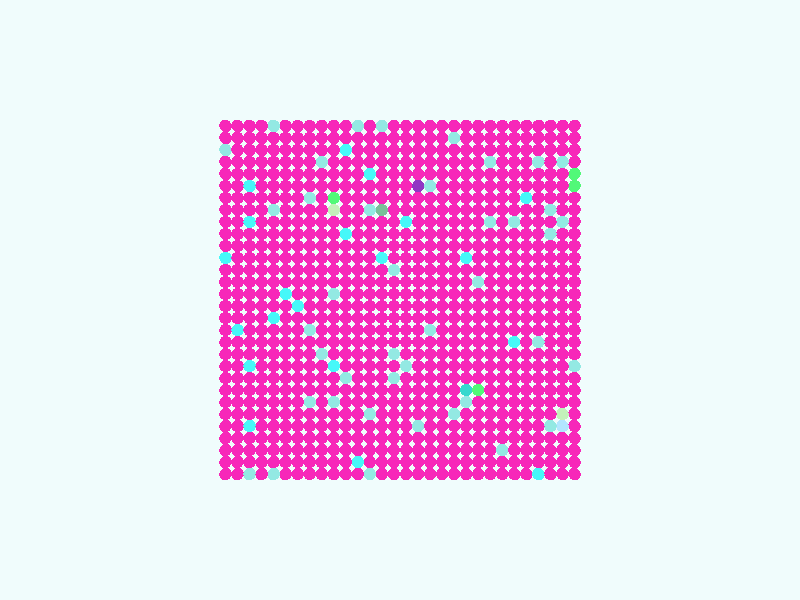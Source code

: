global_settings {
  assumed_gamma 1
}
light_source {
  <-0.6, 1.6, 3.7>*10000
  rgb 1.3
}
camera {
  location <0,0,100>
  look_at <0,0,0>
}
background {
  color rgb < 0.87, 0.97, 0.97 >
}
sphere {
< -29.0, -29.0, 0 >, 1.0

pigment { color rgb < 0.9267968002137141, 0.020332403534970234, 0.48658013353709684 >
}}
sphere {
< -29.0, -27.0, 0 >, 1.0

pigment { color rgb < 0.9267968002137141, 0.020332403534970234, 0.48658013353709684 >
}}
sphere {
< -29.0, -25.0, 0 >, 1.0

pigment { color rgb < 0.9267968002137141, 0.020332403534970234, 0.48658013353709684 >
}}
sphere {
< -29.0, -23.0, 0 >, 1.0

pigment { color rgb < 0.9267968002137141, 0.020332403534970234, 0.48658013353709684 >
}}
sphere {
< -29.0, -21.0, 0 >, 1.0

pigment { color rgb < 0.9267968002137141, 0.020332403534970234, 0.48658013353709684 >
}}
sphere {
< -29.0, -19.0, 0 >, 1.0

pigment { color rgb < 0.9267968002137141, 0.020332403534970234, 0.48658013353709684 >
}}
sphere {
< -29.0, -17.0, 0 >, 1.0

pigment { color rgb < 0.9267968002137141, 0.020332403534970234, 0.48658013353709684 >
}}
sphere {
< -29.0, -15.0, 0 >, 1.0

pigment { color rgb < 0.9267968002137141, 0.020332403534970234, 0.48658013353709684 >
}}
sphere {
< -29.0, -13.0, 0 >, 1.0

pigment { color rgb < 0.9267968002137141, 0.020332403534970234, 0.48658013353709684 >
}}
sphere {
< -29.0, -11.0, 0 >, 1.0

pigment { color rgb < 0.2935054594171095, 0.8133787640319791, 0.7670606441306962 >
}}
sphere {
< -29.0, -9.0, 0 >, 1.0

pigment { color rgb < 0.9267968002137141, 0.020332403534970234, 0.48658013353709684 >
}}
sphere {
< -29.0, -7.0, 0 >, 1.0

pigment { color rgb < 0.9267968002137141, 0.020332403534970234, 0.48658013353709684 >
}}
sphere {
< -29.0, -5.0, 0 >, 1.0

pigment { color rgb < 0.9267968002137141, 0.020332403534970234, 0.48658013353709684 >
}}
sphere {
< -29.0, -3.0, 0 >, 1.0

pigment { color rgb < 0.9267968002137141, 0.020332403534970234, 0.48658013353709684 >
}}
sphere {
< -29.0, -1.0, 0 >, 1.0

pigment { color rgb < 0.9267968002137141, 0.020332403534970234, 0.48658013353709684 >
}}
sphere {
< -29.0, 1.0, 0 >, 1.0

pigment { color rgb < 0.9267968002137141, 0.020332403534970234, 0.48658013353709684 >
}}
sphere {
< -29.0, 3.0, 0 >, 1.0

pigment { color rgb < 0.9267968002137141, 0.020332403534970234, 0.48658013353709684 >
}}
sphere {
< -29.0, 5.0, 0 >, 1.0

pigment { color rgb < 0.9267968002137141, 0.020332403534970234, 0.48658013353709684 >
}}
sphere {
< -29.0, 7.0, 0 >, 1.0

pigment { color rgb < 0.9267968002137141, 0.020332403534970234, 0.48658013353709684 >
}}
sphere {
< -29.0, 9.0, 0 >, 1.0

pigment { color rgb < 0.9267968002137141, 0.020332403534970234, 0.48658013353709684 >
}}
sphere {
< -29.0, 11.0, 0 >, 1.0

pigment { color rgb < 0.9267968002137141, 0.020332403534970234, 0.48658013353709684 >
}}
sphere {
< -29.0, 13.0, 0 >, 1.0

pigment { color rgb < 0.9267968002137141, 0.020332403534970234, 0.48658013353709684 >
}}
sphere {
< -29.0, 15.0, 0 >, 1.0

pigment { color rgb < 0.9267968002137141, 0.020332403534970234, 0.48658013353709684 >
}}
sphere {
< -29.0, 17.0, 0 >, 1.0

pigment { color rgb < 0.9267968002137141, 0.020332403534970234, 0.48658013353709684 >
}}
sphere {
< -29.0, 19.0, 0 >, 1.0

pigment { color rgb < 0.08142819663867562, 0.9450986291218096, 0.1874752455337606 >
}}
sphere {
< -29.0, 21.0, 0 >, 1.0

pigment { color rgb < 0.08142819663867562, 0.9450986291218096, 0.1874752455337606 >
}}
sphere {
< -29.0, 23.0, 0 >, 1.0

pigment { color rgb < 0.9267968002137141, 0.020332403534970234, 0.48658013353709684 >
}}
sphere {
< -29.0, 25.0, 0 >, 1.0

pigment { color rgb < 0.9267968002137141, 0.020332403534970234, 0.48658013353709684 >
}}
sphere {
< -29.0, 27.0, 0 >, 1.0

pigment { color rgb < 0.9267968002137141, 0.020332403534970234, 0.48658013353709684 >
}}
sphere {
< -29.0, 29.0, 0 >, 1.0

pigment { color rgb < 0.9267968002137141, 0.020332403534970234, 0.48658013353709684 >
}}
sphere {
< -27.0, -29.0, 0 >, 1.0

pigment { color rgb < 0.9267968002137141, 0.020332403534970234, 0.48658013353709684 >
}}
sphere {
< -27.0, -27.0, 0 >, 1.0

pigment { color rgb < 0.9267968002137141, 0.020332403534970234, 0.48658013353709684 >
}}
sphere {
< -27.0, -25.0, 0 >, 1.0

pigment { color rgb < 0.9267968002137141, 0.020332403534970234, 0.48658013353709684 >
}}
sphere {
< -27.0, -23.0, 0 >, 1.0

pigment { color rgb < 0.9267968002137141, 0.020332403534970234, 0.48658013353709684 >
}}
sphere {
< -27.0, -21.0, 0 >, 1.0

pigment { color rgb < 0.4496037691641164, 0.7894518510930485, 0.9984799252757722 >
}}
sphere {
< -27.0, -19.0, 0 >, 1.0

pigment { color rgb < 0.5430517225156591, 0.8880164556949672, 0.4891478943765456 >
}}
sphere {
< -27.0, -17.0, 0 >, 1.0

pigment { color rgb < 0.9267968002137141, 0.020332403534970234, 0.48658013353709684 >
}}
sphere {
< -27.0, -15.0, 0 >, 1.0

pigment { color rgb < 0.9267968002137141, 0.020332403534970234, 0.48658013353709684 >
}}
sphere {
< -27.0, -13.0, 0 >, 1.0

pigment { color rgb < 0.9267968002137141, 0.020332403534970234, 0.48658013353709684 >
}}
sphere {
< -27.0, -11.0, 0 >, 1.0

pigment { color rgb < 0.9267968002137141, 0.020332403534970234, 0.48658013353709684 >
}}
sphere {
< -27.0, -9.0, 0 >, 1.0

pigment { color rgb < 0.9267968002137141, 0.020332403534970234, 0.48658013353709684 >
}}
sphere {
< -27.0, -7.0, 0 >, 1.0

pigment { color rgb < 0.9267968002137141, 0.020332403534970234, 0.48658013353709684 >
}}
sphere {
< -27.0, -5.0, 0 >, 1.0

pigment { color rgb < 0.9267968002137141, 0.020332403534970234, 0.48658013353709684 >
}}
sphere {
< -27.0, -3.0, 0 >, 1.0

pigment { color rgb < 0.9267968002137141, 0.020332403534970234, 0.48658013353709684 >
}}
sphere {
< -27.0, -1.0, 0 >, 1.0

pigment { color rgb < 0.9267968002137141, 0.020332403534970234, 0.48658013353709684 >
}}
sphere {
< -27.0, 1.0, 0 >, 1.0

pigment { color rgb < 0.9267968002137141, 0.020332403534970234, 0.48658013353709684 >
}}
sphere {
< -27.0, 3.0, 0 >, 1.0

pigment { color rgb < 0.9267968002137141, 0.020332403534970234, 0.48658013353709684 >
}}
sphere {
< -27.0, 5.0, 0 >, 1.0

pigment { color rgb < 0.9267968002137141, 0.020332403534970234, 0.48658013353709684 >
}}
sphere {
< -27.0, 7.0, 0 >, 1.0

pigment { color rgb < 0.9267968002137141, 0.020332403534970234, 0.48658013353709684 >
}}
sphere {
< -27.0, 9.0, 0 >, 1.0

pigment { color rgb < 0.9267968002137141, 0.020332403534970234, 0.48658013353709684 >
}}
sphere {
< -27.0, 11.0, 0 >, 1.0

pigment { color rgb < 0.9267968002137141, 0.020332403534970234, 0.48658013353709684 >
}}
sphere {
< -27.0, 13.0, 0 >, 1.0

pigment { color rgb < 0.2935054594171095, 0.8133787640319791, 0.7670606441306962 >
}}
sphere {
< -27.0, 15.0, 0 >, 1.0

pigment { color rgb < 0.9267968002137141, 0.020332403534970234, 0.48658013353709684 >
}}
sphere {
< -27.0, 17.0, 0 >, 1.0

pigment { color rgb < 0.9267968002137141, 0.020332403534970234, 0.48658013353709684 >
}}
sphere {
< -27.0, 19.0, 0 >, 1.0

pigment { color rgb < 0.9267968002137141, 0.020332403534970234, 0.48658013353709684 >
}}
sphere {
< -27.0, 21.0, 0 >, 1.0

pigment { color rgb < 0.9267968002137141, 0.020332403534970234, 0.48658013353709684 >
}}
sphere {
< -27.0, 23.0, 0 >, 1.0

pigment { color rgb < 0.2935054594171095, 0.8133787640319791, 0.7670606441306962 >
}}
sphere {
< -27.0, 25.0, 0 >, 1.0

pigment { color rgb < 0.9267968002137141, 0.020332403534970234, 0.48658013353709684 >
}}
sphere {
< -27.0, 27.0, 0 >, 1.0

pigment { color rgb < 0.9267968002137141, 0.020332403534970234, 0.48658013353709684 >
}}
sphere {
< -27.0, 29.0, 0 >, 1.0

pigment { color rgb < 0.9267968002137141, 0.020332403534970234, 0.48658013353709684 >
}}
sphere {
< -25.0, -29.0, 0 >, 1.0

pigment { color rgb < 0.9267968002137141, 0.020332403534970234, 0.48658013353709684 >
}}
sphere {
< -25.0, -27.0, 0 >, 1.0

pigment { color rgb < 0.9267968002137141, 0.020332403534970234, 0.48658013353709684 >
}}
sphere {
< -25.0, -25.0, 0 >, 1.0

pigment { color rgb < 0.9267968002137141, 0.020332403534970234, 0.48658013353709684 >
}}
sphere {
< -25.0, -23.0, 0 >, 1.0

pigment { color rgb < 0.9267968002137141, 0.020332403534970234, 0.48658013353709684 >
}}
sphere {
< -25.0, -21.0, 0 >, 1.0

pigment { color rgb < 0.2935054594171095, 0.8133787640319791, 0.7670606441306962 >
}}
sphere {
< -25.0, -19.0, 0 >, 1.0

pigment { color rgb < 0.9267968002137141, 0.020332403534970234, 0.48658013353709684 >
}}
sphere {
< -25.0, -17.0, 0 >, 1.0

pigment { color rgb < 0.9267968002137141, 0.020332403534970234, 0.48658013353709684 >
}}
sphere {
< -25.0, -15.0, 0 >, 1.0

pigment { color rgb < 0.9267968002137141, 0.020332403534970234, 0.48658013353709684 >
}}
sphere {
< -25.0, -13.0, 0 >, 1.0

pigment { color rgb < 0.9267968002137141, 0.020332403534970234, 0.48658013353709684 >
}}
sphere {
< -25.0, -11.0, 0 >, 1.0

pigment { color rgb < 0.9267968002137141, 0.020332403534970234, 0.48658013353709684 >
}}
sphere {
< -25.0, -9.0, 0 >, 1.0

pigment { color rgb < 0.9267968002137141, 0.020332403534970234, 0.48658013353709684 >
}}
sphere {
< -25.0, -7.0, 0 >, 1.0

pigment { color rgb < 0.9267968002137141, 0.020332403534970234, 0.48658013353709684 >
}}
sphere {
< -25.0, -5.0, 0 >, 1.0

pigment { color rgb < 0.9267968002137141, 0.020332403534970234, 0.48658013353709684 >
}}
sphere {
< -25.0, -3.0, 0 >, 1.0

pigment { color rgb < 0.9267968002137141, 0.020332403534970234, 0.48658013353709684 >
}}
sphere {
< -25.0, -1.0, 0 >, 1.0

pigment { color rgb < 0.9267968002137141, 0.020332403534970234, 0.48658013353709684 >
}}
sphere {
< -25.0, 1.0, 0 >, 1.0

pigment { color rgb < 0.9267968002137141, 0.020332403534970234, 0.48658013353709684 >
}}
sphere {
< -25.0, 3.0, 0 >, 1.0

pigment { color rgb < 0.9267968002137141, 0.020332403534970234, 0.48658013353709684 >
}}
sphere {
< -25.0, 5.0, 0 >, 1.0

pigment { color rgb < 0.9267968002137141, 0.020332403534970234, 0.48658013353709684 >
}}
sphere {
< -25.0, 7.0, 0 >, 1.0

pigment { color rgb < 0.9267968002137141, 0.020332403534970234, 0.48658013353709684 >
}}
sphere {
< -25.0, 9.0, 0 >, 1.0

pigment { color rgb < 0.9267968002137141, 0.020332403534970234, 0.48658013353709684 >
}}
sphere {
< -25.0, 11.0, 0 >, 1.0

pigment { color rgb < 0.2935054594171095, 0.8133787640319791, 0.7670606441306962 >
}}
sphere {
< -25.0, 13.0, 0 >, 1.0

pigment { color rgb < 0.9267968002137141, 0.020332403534970234, 0.48658013353709684 >
}}
sphere {
< -25.0, 15.0, 0 >, 1.0

pigment { color rgb < 0.2935054594171095, 0.8133787640319791, 0.7670606441306962 >
}}
sphere {
< -25.0, 17.0, 0 >, 1.0

pigment { color rgb < 0.9267968002137141, 0.020332403534970234, 0.48658013353709684 >
}}
sphere {
< -25.0, 19.0, 0 >, 1.0

pigment { color rgb < 0.9267968002137141, 0.020332403534970234, 0.48658013353709684 >
}}
sphere {
< -25.0, 21.0, 0 >, 1.0

pigment { color rgb < 0.9267968002137141, 0.020332403534970234, 0.48658013353709684 >
}}
sphere {
< -25.0, 23.0, 0 >, 1.0

pigment { color rgb < 0.9267968002137141, 0.020332403534970234, 0.48658013353709684 >
}}
sphere {
< -25.0, 25.0, 0 >, 1.0

pigment { color rgb < 0.9267968002137141, 0.020332403534970234, 0.48658013353709684 >
}}
sphere {
< -25.0, 27.0, 0 >, 1.0

pigment { color rgb < 0.9267968002137141, 0.020332403534970234, 0.48658013353709684 >
}}
sphere {
< -25.0, 29.0, 0 >, 1.0

pigment { color rgb < 0.9267968002137141, 0.020332403534970234, 0.48658013353709684 >
}}
sphere {
< -23.0, -29.0, 0 >, 1.0

pigment { color rgb < 0.060402991422693786, 0.9394027123124065, 0.9475408578119653 >
}}
sphere {
< -23.0, -27.0, 0 >, 1.0

pigment { color rgb < 0.9267968002137141, 0.020332403534970234, 0.48658013353709684 >
}}
sphere {
< -23.0, -25.0, 0 >, 1.0

pigment { color rgb < 0.9267968002137141, 0.020332403534970234, 0.48658013353709684 >
}}
sphere {
< -23.0, -23.0, 0 >, 1.0

pigment { color rgb < 0.9267968002137141, 0.020332403534970234, 0.48658013353709684 >
}}
sphere {
< -23.0, -21.0, 0 >, 1.0

pigment { color rgb < 0.9267968002137141, 0.020332403534970234, 0.48658013353709684 >
}}
sphere {
< -23.0, -19.0, 0 >, 1.0

pigment { color rgb < 0.9267968002137141, 0.020332403534970234, 0.48658013353709684 >
}}
sphere {
< -23.0, -17.0, 0 >, 1.0

pigment { color rgb < 0.9267968002137141, 0.020332403534970234, 0.48658013353709684 >
}}
sphere {
< -23.0, -15.0, 0 >, 1.0

pigment { color rgb < 0.9267968002137141, 0.020332403534970234, 0.48658013353709684 >
}}
sphere {
< -23.0, -13.0, 0 >, 1.0

pigment { color rgb < 0.9267968002137141, 0.020332403534970234, 0.48658013353709684 >
}}
sphere {
< -23.0, -11.0, 0 >, 1.0

pigment { color rgb < 0.9267968002137141, 0.020332403534970234, 0.48658013353709684 >
}}
sphere {
< -23.0, -9.0, 0 >, 1.0

pigment { color rgb < 0.9267968002137141, 0.020332403534970234, 0.48658013353709684 >
}}
sphere {
< -23.0, -7.0, 0 >, 1.0

pigment { color rgb < 0.2935054594171095, 0.8133787640319791, 0.7670606441306962 >
}}
sphere {
< -23.0, -5.0, 0 >, 1.0

pigment { color rgb < 0.9267968002137141, 0.020332403534970234, 0.48658013353709684 >
}}
sphere {
< -23.0, -3.0, 0 >, 1.0

pigment { color rgb < 0.9267968002137141, 0.020332403534970234, 0.48658013353709684 >
}}
sphere {
< -23.0, -1.0, 0 >, 1.0

pigment { color rgb < 0.9267968002137141, 0.020332403534970234, 0.48658013353709684 >
}}
sphere {
< -23.0, 1.0, 0 >, 1.0

pigment { color rgb < 0.9267968002137141, 0.020332403534970234, 0.48658013353709684 >
}}
sphere {
< -23.0, 3.0, 0 >, 1.0

pigment { color rgb < 0.9267968002137141, 0.020332403534970234, 0.48658013353709684 >
}}
sphere {
< -23.0, 5.0, 0 >, 1.0

pigment { color rgb < 0.9267968002137141, 0.020332403534970234, 0.48658013353709684 >
}}
sphere {
< -23.0, 7.0, 0 >, 1.0

pigment { color rgb < 0.9267968002137141, 0.020332403534970234, 0.48658013353709684 >
}}
sphere {
< -23.0, 9.0, 0 >, 1.0

pigment { color rgb < 0.9267968002137141, 0.020332403534970234, 0.48658013353709684 >
}}
sphere {
< -23.0, 11.0, 0 >, 1.0

pigment { color rgb < 0.9267968002137141, 0.020332403534970234, 0.48658013353709684 >
}}
sphere {
< -23.0, 13.0, 0 >, 1.0

pigment { color rgb < 0.9267968002137141, 0.020332403534970234, 0.48658013353709684 >
}}
sphere {
< -23.0, 15.0, 0 >, 1.0

pigment { color rgb < 0.9267968002137141, 0.020332403534970234, 0.48658013353709684 >
}}
sphere {
< -23.0, 17.0, 0 >, 1.0

pigment { color rgb < 0.9267968002137141, 0.020332403534970234, 0.48658013353709684 >
}}
sphere {
< -23.0, 19.0, 0 >, 1.0

pigment { color rgb < 0.9267968002137141, 0.020332403534970234, 0.48658013353709684 >
}}
sphere {
< -23.0, 21.0, 0 >, 1.0

pigment { color rgb < 0.9267968002137141, 0.020332403534970234, 0.48658013353709684 >
}}
sphere {
< -23.0, 23.0, 0 >, 1.0

pigment { color rgb < 0.2935054594171095, 0.8133787640319791, 0.7670606441306962 >
}}
sphere {
< -23.0, 25.0, 0 >, 1.0

pigment { color rgb < 0.9267968002137141, 0.020332403534970234, 0.48658013353709684 >
}}
sphere {
< -23.0, 27.0, 0 >, 1.0

pigment { color rgb < 0.9267968002137141, 0.020332403534970234, 0.48658013353709684 >
}}
sphere {
< -23.0, 29.0, 0 >, 1.0

pigment { color rgb < 0.9267968002137141, 0.020332403534970234, 0.48658013353709684 >
}}
sphere {
< -21.0, -29.0, 0 >, 1.0

pigment { color rgb < 0.9267968002137141, 0.020332403534970234, 0.48658013353709684 >
}}
sphere {
< -21.0, -27.0, 0 >, 1.0

pigment { color rgb < 0.9267968002137141, 0.020332403534970234, 0.48658013353709684 >
}}
sphere {
< -21.0, -25.0, 0 >, 1.0

pigment { color rgb < 0.9267968002137141, 0.020332403534970234, 0.48658013353709684 >
}}
sphere {
< -21.0, -23.0, 0 >, 1.0

pigment { color rgb < 0.9267968002137141, 0.020332403534970234, 0.48658013353709684 >
}}
sphere {
< -21.0, -21.0, 0 >, 1.0

pigment { color rgb < 0.9267968002137141, 0.020332403534970234, 0.48658013353709684 >
}}
sphere {
< -21.0, -19.0, 0 >, 1.0

pigment { color rgb < 0.9267968002137141, 0.020332403534970234, 0.48658013353709684 >
}}
sphere {
< -21.0, -17.0, 0 >, 1.0

pigment { color rgb < 0.9267968002137141, 0.020332403534970234, 0.48658013353709684 >
}}
sphere {
< -21.0, -15.0, 0 >, 1.0

pigment { color rgb < 0.9267968002137141, 0.020332403534970234, 0.48658013353709684 >
}}
sphere {
< -21.0, -13.0, 0 >, 1.0

pigment { color rgb < 0.9267968002137141, 0.020332403534970234, 0.48658013353709684 >
}}
sphere {
< -21.0, -11.0, 0 >, 1.0

pigment { color rgb < 0.9267968002137141, 0.020332403534970234, 0.48658013353709684 >
}}
sphere {
< -21.0, -9.0, 0 >, 1.0

pigment { color rgb < 0.9267968002137141, 0.020332403534970234, 0.48658013353709684 >
}}
sphere {
< -21.0, -7.0, 0 >, 1.0

pigment { color rgb < 0.9267968002137141, 0.020332403534970234, 0.48658013353709684 >
}}
sphere {
< -21.0, -5.0, 0 >, 1.0

pigment { color rgb < 0.9267968002137141, 0.020332403534970234, 0.48658013353709684 >
}}
sphere {
< -21.0, -3.0, 0 >, 1.0

pigment { color rgb < 0.9267968002137141, 0.020332403534970234, 0.48658013353709684 >
}}
sphere {
< -21.0, -1.0, 0 >, 1.0

pigment { color rgb < 0.9267968002137141, 0.020332403534970234, 0.48658013353709684 >
}}
sphere {
< -21.0, 1.0, 0 >, 1.0

pigment { color rgb < 0.9267968002137141, 0.020332403534970234, 0.48658013353709684 >
}}
sphere {
< -21.0, 3.0, 0 >, 1.0

pigment { color rgb < 0.9267968002137141, 0.020332403534970234, 0.48658013353709684 >
}}
sphere {
< -21.0, 5.0, 0 >, 1.0

pigment { color rgb < 0.9267968002137141, 0.020332403534970234, 0.48658013353709684 >
}}
sphere {
< -21.0, 7.0, 0 >, 1.0

pigment { color rgb < 0.9267968002137141, 0.020332403534970234, 0.48658013353709684 >
}}
sphere {
< -21.0, 9.0, 0 >, 1.0

pigment { color rgb < 0.9267968002137141, 0.020332403534970234, 0.48658013353709684 >
}}
sphere {
< -21.0, 11.0, 0 >, 1.0

pigment { color rgb < 0.9267968002137141, 0.020332403534970234, 0.48658013353709684 >
}}
sphere {
< -21.0, 13.0, 0 >, 1.0

pigment { color rgb < 0.9267968002137141, 0.020332403534970234, 0.48658013353709684 >
}}
sphere {
< -21.0, 15.0, 0 >, 1.0

pigment { color rgb < 0.9267968002137141, 0.020332403534970234, 0.48658013353709684 >
}}
sphere {
< -21.0, 17.0, 0 >, 1.0

pigment { color rgb < 0.060402991422693786, 0.9394027123124065, 0.9475408578119653 >
}}
sphere {
< -21.0, 19.0, 0 >, 1.0

pigment { color rgb < 0.9267968002137141, 0.020332403534970234, 0.48658013353709684 >
}}
sphere {
< -21.0, 21.0, 0 >, 1.0

pigment { color rgb < 0.9267968002137141, 0.020332403534970234, 0.48658013353709684 >
}}
sphere {
< -21.0, 23.0, 0 >, 1.0

pigment { color rgb < 0.9267968002137141, 0.020332403534970234, 0.48658013353709684 >
}}
sphere {
< -21.0, 25.0, 0 >, 1.0

pigment { color rgb < 0.9267968002137141, 0.020332403534970234, 0.48658013353709684 >
}}
sphere {
< -21.0, 27.0, 0 >, 1.0

pigment { color rgb < 0.9267968002137141, 0.020332403534970234, 0.48658013353709684 >
}}
sphere {
< -21.0, 29.0, 0 >, 1.0

pigment { color rgb < 0.9267968002137141, 0.020332403534970234, 0.48658013353709684 >
}}
sphere {
< -19.0, -29.0, 0 >, 1.0

pigment { color rgb < 0.9267968002137141, 0.020332403534970234, 0.48658013353709684 >
}}
sphere {
< -19.0, -27.0, 0 >, 1.0

pigment { color rgb < 0.9267968002137141, 0.020332403534970234, 0.48658013353709684 >
}}
sphere {
< -19.0, -25.0, 0 >, 1.0

pigment { color rgb < 0.9267968002137141, 0.020332403534970234, 0.48658013353709684 >
}}
sphere {
< -19.0, -23.0, 0 >, 1.0

pigment { color rgb < 0.9267968002137141, 0.020332403534970234, 0.48658013353709684 >
}}
sphere {
< -19.0, -21.0, 0 >, 1.0

pigment { color rgb < 0.9267968002137141, 0.020332403534970234, 0.48658013353709684 >
}}
sphere {
< -19.0, -19.0, 0 >, 1.0

pigment { color rgb < 0.9267968002137141, 0.020332403534970234, 0.48658013353709684 >
}}
sphere {
< -19.0, -17.0, 0 >, 1.0

pigment { color rgb < 0.9267968002137141, 0.020332403534970234, 0.48658013353709684 >
}}
sphere {
< -19.0, -15.0, 0 >, 1.0

pigment { color rgb < 0.9267968002137141, 0.020332403534970234, 0.48658013353709684 >
}}
sphere {
< -19.0, -13.0, 0 >, 1.0

pigment { color rgb < 0.9267968002137141, 0.020332403534970234, 0.48658013353709684 >
}}
sphere {
< -19.0, -11.0, 0 >, 1.0

pigment { color rgb < 0.9267968002137141, 0.020332403534970234, 0.48658013353709684 >
}}
sphere {
< -19.0, -9.0, 0 >, 1.0

pigment { color rgb < 0.9267968002137141, 0.020332403534970234, 0.48658013353709684 >
}}
sphere {
< -19.0, -7.0, 0 >, 1.0

pigment { color rgb < 0.060402991422693786, 0.9394027123124065, 0.9475408578119653 >
}}
sphere {
< -19.0, -5.0, 0 >, 1.0

pigment { color rgb < 0.9267968002137141, 0.020332403534970234, 0.48658013353709684 >
}}
sphere {
< -19.0, -3.0, 0 >, 1.0

pigment { color rgb < 0.9267968002137141, 0.020332403534970234, 0.48658013353709684 >
}}
sphere {
< -19.0, -1.0, 0 >, 1.0

pigment { color rgb < 0.9267968002137141, 0.020332403534970234, 0.48658013353709684 >
}}
sphere {
< -19.0, 1.0, 0 >, 1.0

pigment { color rgb < 0.9267968002137141, 0.020332403534970234, 0.48658013353709684 >
}}
sphere {
< -19.0, 3.0, 0 >, 1.0

pigment { color rgb < 0.9267968002137141, 0.020332403534970234, 0.48658013353709684 >
}}
sphere {
< -19.0, 5.0, 0 >, 1.0

pigment { color rgb < 0.9267968002137141, 0.020332403534970234, 0.48658013353709684 >
}}
sphere {
< -19.0, 7.0, 0 >, 1.0

pigment { color rgb < 0.9267968002137141, 0.020332403534970234, 0.48658013353709684 >
}}
sphere {
< -19.0, 9.0, 0 >, 1.0

pigment { color rgb < 0.9267968002137141, 0.020332403534970234, 0.48658013353709684 >
}}
sphere {
< -19.0, 11.0, 0 >, 1.0

pigment { color rgb < 0.9267968002137141, 0.020332403534970234, 0.48658013353709684 >
}}
sphere {
< -19.0, 13.0, 0 >, 1.0

pigment { color rgb < 0.2935054594171095, 0.8133787640319791, 0.7670606441306962 >
}}
sphere {
< -19.0, 15.0, 0 >, 1.0

pigment { color rgb < 0.9267968002137141, 0.020332403534970234, 0.48658013353709684 >
}}
sphere {
< -19.0, 17.0, 0 >, 1.0

pigment { color rgb < 0.9267968002137141, 0.020332403534970234, 0.48658013353709684 >
}}
sphere {
< -19.0, 19.0, 0 >, 1.0

pigment { color rgb < 0.9267968002137141, 0.020332403534970234, 0.48658013353709684 >
}}
sphere {
< -19.0, 21.0, 0 >, 1.0

pigment { color rgb < 0.9267968002137141, 0.020332403534970234, 0.48658013353709684 >
}}
sphere {
< -19.0, 23.0, 0 >, 1.0

pigment { color rgb < 0.9267968002137141, 0.020332403534970234, 0.48658013353709684 >
}}
sphere {
< -19.0, 25.0, 0 >, 1.0

pigment { color rgb < 0.9267968002137141, 0.020332403534970234, 0.48658013353709684 >
}}
sphere {
< -19.0, 27.0, 0 >, 1.0

pigment { color rgb < 0.9267968002137141, 0.020332403534970234, 0.48658013353709684 >
}}
sphere {
< -19.0, 29.0, 0 >, 1.0

pigment { color rgb < 0.9267968002137141, 0.020332403534970234, 0.48658013353709684 >
}}
sphere {
< -17.0, -29.0, 0 >, 1.0

pigment { color rgb < 0.9267968002137141, 0.020332403534970234, 0.48658013353709684 >
}}
sphere {
< -17.0, -27.0, 0 >, 1.0

pigment { color rgb < 0.9267968002137141, 0.020332403534970234, 0.48658013353709684 >
}}
sphere {
< -17.0, -25.0, 0 >, 1.0

pigment { color rgb < 0.2935054594171095, 0.8133787640319791, 0.7670606441306962 >
}}
sphere {
< -17.0, -23.0, 0 >, 1.0

pigment { color rgb < 0.9267968002137141, 0.020332403534970234, 0.48658013353709684 >
}}
sphere {
< -17.0, -21.0, 0 >, 1.0

pigment { color rgb < 0.9267968002137141, 0.020332403534970234, 0.48658013353709684 >
}}
sphere {
< -17.0, -19.0, 0 >, 1.0

pigment { color rgb < 0.9267968002137141, 0.020332403534970234, 0.48658013353709684 >
}}
sphere {
< -17.0, -17.0, 0 >, 1.0

pigment { color rgb < 0.9267968002137141, 0.020332403534970234, 0.48658013353709684 >
}}
sphere {
< -17.0, -15.0, 0 >, 1.0

pigment { color rgb < 0.9267968002137141, 0.020332403534970234, 0.48658013353709684 >
}}
sphere {
< -17.0, -13.0, 0 >, 1.0

pigment { color rgb < 0.9267968002137141, 0.020332403534970234, 0.48658013353709684 >
}}
sphere {
< -17.0, -11.0, 0 >, 1.0

pigment { color rgb < 0.9267968002137141, 0.020332403534970234, 0.48658013353709684 >
}}
sphere {
< -17.0, -9.0, 0 >, 1.0

pigment { color rgb < 0.9267968002137141, 0.020332403534970234, 0.48658013353709684 >
}}
sphere {
< -17.0, -7.0, 0 >, 1.0

pigment { color rgb < 0.9267968002137141, 0.020332403534970234, 0.48658013353709684 >
}}
sphere {
< -17.0, -5.0, 0 >, 1.0

pigment { color rgb < 0.9267968002137141, 0.020332403534970234, 0.48658013353709684 >
}}
sphere {
< -17.0, -3.0, 0 >, 1.0

pigment { color rgb < 0.9267968002137141, 0.020332403534970234, 0.48658013353709684 >
}}
sphere {
< -17.0, -1.0, 0 >, 1.0

pigment { color rgb < 0.9267968002137141, 0.020332403534970234, 0.48658013353709684 >
}}
sphere {
< -17.0, 1.0, 0 >, 1.0

pigment { color rgb < 0.9267968002137141, 0.020332403534970234, 0.48658013353709684 >
}}
sphere {
< -17.0, 3.0, 0 >, 1.0

pigment { color rgb < 0.9267968002137141, 0.020332403534970234, 0.48658013353709684 >
}}
sphere {
< -17.0, 5.0, 0 >, 1.0

pigment { color rgb < 0.9267968002137141, 0.020332403534970234, 0.48658013353709684 >
}}
sphere {
< -17.0, 7.0, 0 >, 1.0

pigment { color rgb < 0.9267968002137141, 0.020332403534970234, 0.48658013353709684 >
}}
sphere {
< -17.0, 9.0, 0 >, 1.0

pigment { color rgb < 0.9267968002137141, 0.020332403534970234, 0.48658013353709684 >
}}
sphere {
< -17.0, 11.0, 0 >, 1.0

pigment { color rgb < 0.9267968002137141, 0.020332403534970234, 0.48658013353709684 >
}}
sphere {
< -17.0, 13.0, 0 >, 1.0

pigment { color rgb < 0.9267968002137141, 0.020332403534970234, 0.48658013353709684 >
}}
sphere {
< -17.0, 15.0, 0 >, 1.0

pigment { color rgb < 0.9267968002137141, 0.020332403534970234, 0.48658013353709684 >
}}
sphere {
< -17.0, 17.0, 0 >, 1.0

pigment { color rgb < 0.9267968002137141, 0.020332403534970234, 0.48658013353709684 >
}}
sphere {
< -17.0, 19.0, 0 >, 1.0

pigment { color rgb < 0.9267968002137141, 0.020332403534970234, 0.48658013353709684 >
}}
sphere {
< -17.0, 21.0, 0 >, 1.0

pigment { color rgb < 0.9267968002137141, 0.020332403534970234, 0.48658013353709684 >
}}
sphere {
< -17.0, 23.0, 0 >, 1.0

pigment { color rgb < 0.9267968002137141, 0.020332403534970234, 0.48658013353709684 >
}}
sphere {
< -17.0, 25.0, 0 >, 1.0

pigment { color rgb < 0.9267968002137141, 0.020332403534970234, 0.48658013353709684 >
}}
sphere {
< -17.0, 27.0, 0 >, 1.0

pigment { color rgb < 0.9267968002137141, 0.020332403534970234, 0.48658013353709684 >
}}
sphere {
< -17.0, 29.0, 0 >, 1.0

pigment { color rgb < 0.9267968002137141, 0.020332403534970234, 0.48658013353709684 >
}}
sphere {
< -15.0, -29.0, 0 >, 1.0

pigment { color rgb < 0.9267968002137141, 0.020332403534970234, 0.48658013353709684 >
}}
sphere {
< -15.0, -27.0, 0 >, 1.0

pigment { color rgb < 0.9267968002137141, 0.020332403534970234, 0.48658013353709684 >
}}
sphere {
< -15.0, -25.0, 0 >, 1.0

pigment { color rgb < 0.9267968002137141, 0.020332403534970234, 0.48658013353709684 >
}}
sphere {
< -15.0, -23.0, 0 >, 1.0

pigment { color rgb < 0.9267968002137141, 0.020332403534970234, 0.48658013353709684 >
}}
sphere {
< -15.0, -21.0, 0 >, 1.0

pigment { color rgb < 0.9267968002137141, 0.020332403534970234, 0.48658013353709684 >
}}
sphere {
< -15.0, -19.0, 0 >, 1.0

pigment { color rgb < 0.9267968002137141, 0.020332403534970234, 0.48658013353709684 >
}}
sphere {
< -15.0, -17.0, 0 >, 1.0

pigment { color rgb < 0.9267968002137141, 0.020332403534970234, 0.48658013353709684 >
}}
sphere {
< -15.0, -15.0, 0 >, 1.0

pigment { color rgb < 0.9267968002137141, 0.020332403534970234, 0.48658013353709684 >
}}
sphere {
< -15.0, -13.0, 0 >, 1.0

pigment { color rgb < 0.9267968002137141, 0.020332403534970234, 0.48658013353709684 >
}}
sphere {
< -15.0, -11.0, 0 >, 1.0

pigment { color rgb < 0.9267968002137141, 0.020332403534970234, 0.48658013353709684 >
}}
sphere {
< -15.0, -9.0, 0 >, 1.0

pigment { color rgb < 0.9267968002137141, 0.020332403534970234, 0.48658013353709684 >
}}
sphere {
< -15.0, -7.0, 0 >, 1.0

pigment { color rgb < 0.9267968002137141, 0.020332403534970234, 0.48658013353709684 >
}}
sphere {
< -15.0, -5.0, 0 >, 1.0

pigment { color rgb < 0.9267968002137141, 0.020332403534970234, 0.48658013353709684 >
}}
sphere {
< -15.0, -3.0, 0 >, 1.0

pigment { color rgb < 0.9267968002137141, 0.020332403534970234, 0.48658013353709684 >
}}
sphere {
< -15.0, -1.0, 0 >, 1.0

pigment { color rgb < 0.9267968002137141, 0.020332403534970234, 0.48658013353709684 >
}}
sphere {
< -15.0, 1.0, 0 >, 1.0

pigment { color rgb < 0.9267968002137141, 0.020332403534970234, 0.48658013353709684 >
}}
sphere {
< -15.0, 3.0, 0 >, 1.0

pigment { color rgb < 0.9267968002137141, 0.020332403534970234, 0.48658013353709684 >
}}
sphere {
< -15.0, 5.0, 0 >, 1.0

pigment { color rgb < 0.9267968002137141, 0.020332403534970234, 0.48658013353709684 >
}}
sphere {
< -15.0, 7.0, 0 >, 1.0

pigment { color rgb < 0.9267968002137141, 0.020332403534970234, 0.48658013353709684 >
}}
sphere {
< -15.0, 9.0, 0 >, 1.0

pigment { color rgb < 0.9267968002137141, 0.020332403534970234, 0.48658013353709684 >
}}
sphere {
< -15.0, 11.0, 0 >, 1.0

pigment { color rgb < 0.9267968002137141, 0.020332403534970234, 0.48658013353709684 >
}}
sphere {
< -15.0, 13.0, 0 >, 1.0

pigment { color rgb < 0.2935054594171095, 0.8133787640319791, 0.7670606441306962 >
}}
sphere {
< -15.0, 15.0, 0 >, 1.0

pigment { color rgb < 0.9267968002137141, 0.020332403534970234, 0.48658013353709684 >
}}
sphere {
< -15.0, 17.0, 0 >, 1.0

pigment { color rgb < 0.9267968002137141, 0.020332403534970234, 0.48658013353709684 >
}}
sphere {
< -15.0, 19.0, 0 >, 1.0

pigment { color rgb < 0.9267968002137141, 0.020332403534970234, 0.48658013353709684 >
}}
sphere {
< -15.0, 21.0, 0 >, 1.0

pigment { color rgb < 0.9267968002137141, 0.020332403534970234, 0.48658013353709684 >
}}
sphere {
< -15.0, 23.0, 0 >, 1.0

pigment { color rgb < 0.2935054594171095, 0.8133787640319791, 0.7670606441306962 >
}}
sphere {
< -15.0, 25.0, 0 >, 1.0

pigment { color rgb < 0.9267968002137141, 0.020332403534970234, 0.48658013353709684 >
}}
sphere {
< -15.0, 27.0, 0 >, 1.0

pigment { color rgb < 0.9267968002137141, 0.020332403534970234, 0.48658013353709684 >
}}
sphere {
< -15.0, 29.0, 0 >, 1.0

pigment { color rgb < 0.9267968002137141, 0.020332403534970234, 0.48658013353709684 >
}}
sphere {
< -13.0, -29.0, 0 >, 1.0

pigment { color rgb < 0.9267968002137141, 0.020332403534970234, 0.48658013353709684 >
}}
sphere {
< -13.0, -27.0, 0 >, 1.0

pigment { color rgb < 0.9267968002137141, 0.020332403534970234, 0.48658013353709684 >
}}
sphere {
< -13.0, -25.0, 0 >, 1.0

pigment { color rgb < 0.9267968002137141, 0.020332403534970234, 0.48658013353709684 >
}}
sphere {
< -13.0, -23.0, 0 >, 1.0

pigment { color rgb < 0.9267968002137141, 0.020332403534970234, 0.48658013353709684 >
}}
sphere {
< -13.0, -21.0, 0 >, 1.0

pigment { color rgb < 0.9267968002137141, 0.020332403534970234, 0.48658013353709684 >
}}
sphere {
< -13.0, -19.0, 0 >, 1.0

pigment { color rgb < 0.9267968002137141, 0.020332403534970234, 0.48658013353709684 >
}}
sphere {
< -13.0, -17.0, 0 >, 1.0

pigment { color rgb < 0.9267968002137141, 0.020332403534970234, 0.48658013353709684 >
}}
sphere {
< -13.0, -15.0, 0 >, 1.0

pigment { color rgb < 0.08142819663867562, 0.9450986291218096, 0.1874752455337606 >
}}
sphere {
< -13.0, -13.0, 0 >, 1.0

pigment { color rgb < 0.9267968002137141, 0.020332403534970234, 0.48658013353709684 >
}}
sphere {
< -13.0, -11.0, 0 >, 1.0

pigment { color rgb < 0.9267968002137141, 0.020332403534970234, 0.48658013353709684 >
}}
sphere {
< -13.0, -9.0, 0 >, 1.0

pigment { color rgb < 0.9267968002137141, 0.020332403534970234, 0.48658013353709684 >
}}
sphere {
< -13.0, -7.0, 0 >, 1.0

pigment { color rgb < 0.9267968002137141, 0.020332403534970234, 0.48658013353709684 >
}}
sphere {
< -13.0, -5.0, 0 >, 1.0

pigment { color rgb < 0.9267968002137141, 0.020332403534970234, 0.48658013353709684 >
}}
sphere {
< -13.0, -3.0, 0 >, 1.0

pigment { color rgb < 0.9267968002137141, 0.020332403534970234, 0.48658013353709684 >
}}
sphere {
< -13.0, -1.0, 0 >, 1.0

pigment { color rgb < 0.9267968002137141, 0.020332403534970234, 0.48658013353709684 >
}}
sphere {
< -13.0, 1.0, 0 >, 1.0

pigment { color rgb < 0.9267968002137141, 0.020332403534970234, 0.48658013353709684 >
}}
sphere {
< -13.0, 3.0, 0 >, 1.0

pigment { color rgb < 0.2935054594171095, 0.8133787640319791, 0.7670606441306962 >
}}
sphere {
< -13.0, 5.0, 0 >, 1.0

pigment { color rgb < 0.9267968002137141, 0.020332403534970234, 0.48658013353709684 >
}}
sphere {
< -13.0, 7.0, 0 >, 1.0

pigment { color rgb < 0.9267968002137141, 0.020332403534970234, 0.48658013353709684 >
}}
sphere {
< -13.0, 9.0, 0 >, 1.0

pigment { color rgb < 0.9267968002137141, 0.020332403534970234, 0.48658013353709684 >
}}
sphere {
< -13.0, 11.0, 0 >, 1.0

pigment { color rgb < 0.9267968002137141, 0.020332403534970234, 0.48658013353709684 >
}}
sphere {
< -13.0, 13.0, 0 >, 1.0

pigment { color rgb < 0.9267968002137141, 0.020332403534970234, 0.48658013353709684 >
}}
sphere {
< -13.0, 15.0, 0 >, 1.0

pigment { color rgb < 0.9267968002137141, 0.020332403534970234, 0.48658013353709684 >
}}
sphere {
< -13.0, 17.0, 0 >, 1.0

pigment { color rgb < 0.9267968002137141, 0.020332403534970234, 0.48658013353709684 >
}}
sphere {
< -13.0, 19.0, 0 >, 1.0

pigment { color rgb < 0.9267968002137141, 0.020332403534970234, 0.48658013353709684 >
}}
sphere {
< -13.0, 21.0, 0 >, 1.0

pigment { color rgb < 0.9267968002137141, 0.020332403534970234, 0.48658013353709684 >
}}
sphere {
< -13.0, 23.0, 0 >, 1.0

pigment { color rgb < 0.9267968002137141, 0.020332403534970234, 0.48658013353709684 >
}}
sphere {
< -13.0, 25.0, 0 >, 1.0

pigment { color rgb < 0.9267968002137141, 0.020332403534970234, 0.48658013353709684 >
}}
sphere {
< -13.0, 27.0, 0 >, 1.0

pigment { color rgb < 0.9267968002137141, 0.020332403534970234, 0.48658013353709684 >
}}
sphere {
< -13.0, 29.0, 0 >, 1.0

pigment { color rgb < 0.9267968002137141, 0.020332403534970234, 0.48658013353709684 >
}}
sphere {
< -11.0, -29.0, 0 >, 1.0

pigment { color rgb < 0.9267968002137141, 0.020332403534970234, 0.48658013353709684 >
}}
sphere {
< -11.0, -27.0, 0 >, 1.0

pigment { color rgb < 0.9267968002137141, 0.020332403534970234, 0.48658013353709684 >
}}
sphere {
< -11.0, -25.0, 0 >, 1.0

pigment { color rgb < 0.9267968002137141, 0.020332403534970234, 0.48658013353709684 >
}}
sphere {
< -11.0, -23.0, 0 >, 1.0

pigment { color rgb < 0.9267968002137141, 0.020332403534970234, 0.48658013353709684 >
}}
sphere {
< -11.0, -21.0, 0 >, 1.0

pigment { color rgb < 0.9267968002137141, 0.020332403534970234, 0.48658013353709684 >
}}
sphere {
< -11.0, -19.0, 0 >, 1.0

pigment { color rgb < 0.9267968002137141, 0.020332403534970234, 0.48658013353709684 >
}}
sphere {
< -11.0, -17.0, 0 >, 1.0

pigment { color rgb < 0.2935054594171095, 0.8133787640319791, 0.7670606441306962 >
}}
sphere {
< -11.0, -15.0, 0 >, 1.0

pigment { color rgb < 0.036465620749901895, 0.6855708810360893, 0.6173071229775772 >
}}
sphere {
< -11.0, -13.0, 0 >, 1.0

pigment { color rgb < 0.9267968002137141, 0.020332403534970234, 0.48658013353709684 >
}}
sphere {
< -11.0, -11.0, 0 >, 1.0

pigment { color rgb < 0.9267968002137141, 0.020332403534970234, 0.48658013353709684 >
}}
sphere {
< -11.0, -9.0, 0 >, 1.0

pigment { color rgb < 0.9267968002137141, 0.020332403534970234, 0.48658013353709684 >
}}
sphere {
< -11.0, -7.0, 0 >, 1.0

pigment { color rgb < 0.9267968002137141, 0.020332403534970234, 0.48658013353709684 >
}}
sphere {
< -11.0, -5.0, 0 >, 1.0

pigment { color rgb < 0.9267968002137141, 0.020332403534970234, 0.48658013353709684 >
}}
sphere {
< -11.0, -3.0, 0 >, 1.0

pigment { color rgb < 0.9267968002137141, 0.020332403534970234, 0.48658013353709684 >
}}
sphere {
< -11.0, -1.0, 0 >, 1.0

pigment { color rgb < 0.9267968002137141, 0.020332403534970234, 0.48658013353709684 >
}}
sphere {
< -11.0, 1.0, 0 >, 1.0

pigment { color rgb < 0.9267968002137141, 0.020332403534970234, 0.48658013353709684 >
}}
sphere {
< -11.0, 3.0, 0 >, 1.0

pigment { color rgb < 0.9267968002137141, 0.020332403534970234, 0.48658013353709684 >
}}
sphere {
< -11.0, 5.0, 0 >, 1.0

pigment { color rgb < 0.9267968002137141, 0.020332403534970234, 0.48658013353709684 >
}}
sphere {
< -11.0, 7.0, 0 >, 1.0

pigment { color rgb < 0.060402991422693786, 0.9394027123124065, 0.9475408578119653 >
}}
sphere {
< -11.0, 9.0, 0 >, 1.0

pigment { color rgb < 0.9267968002137141, 0.020332403534970234, 0.48658013353709684 >
}}
sphere {
< -11.0, 11.0, 0 >, 1.0

pigment { color rgb < 0.9267968002137141, 0.020332403534970234, 0.48658013353709684 >
}}
sphere {
< -11.0, 13.0, 0 >, 1.0

pigment { color rgb < 0.9267968002137141, 0.020332403534970234, 0.48658013353709684 >
}}
sphere {
< -11.0, 15.0, 0 >, 1.0

pigment { color rgb < 0.9267968002137141, 0.020332403534970234, 0.48658013353709684 >
}}
sphere {
< -11.0, 17.0, 0 >, 1.0

pigment { color rgb < 0.9267968002137141, 0.020332403534970234, 0.48658013353709684 >
}}
sphere {
< -11.0, 19.0, 0 >, 1.0

pigment { color rgb < 0.9267968002137141, 0.020332403534970234, 0.48658013353709684 >
}}
sphere {
< -11.0, 21.0, 0 >, 1.0

pigment { color rgb < 0.9267968002137141, 0.020332403534970234, 0.48658013353709684 >
}}
sphere {
< -11.0, 23.0, 0 >, 1.0

pigment { color rgb < 0.9267968002137141, 0.020332403534970234, 0.48658013353709684 >
}}
sphere {
< -11.0, 25.0, 0 >, 1.0

pigment { color rgb < 0.9267968002137141, 0.020332403534970234, 0.48658013353709684 >
}}
sphere {
< -11.0, 27.0, 0 >, 1.0

pigment { color rgb < 0.9267968002137141, 0.020332403534970234, 0.48658013353709684 >
}}
sphere {
< -11.0, 29.0, 0 >, 1.0

pigment { color rgb < 0.9267968002137141, 0.020332403534970234, 0.48658013353709684 >
}}
sphere {
< -9.0, -29.0, 0 >, 1.0

pigment { color rgb < 0.9267968002137141, 0.020332403534970234, 0.48658013353709684 >
}}
sphere {
< -9.0, -27.0, 0 >, 1.0

pigment { color rgb < 0.9267968002137141, 0.020332403534970234, 0.48658013353709684 >
}}
sphere {
< -9.0, -25.0, 0 >, 1.0

pigment { color rgb < 0.9267968002137141, 0.020332403534970234, 0.48658013353709684 >
}}
sphere {
< -9.0, -23.0, 0 >, 1.0

pigment { color rgb < 0.9267968002137141, 0.020332403534970234, 0.48658013353709684 >
}}
sphere {
< -9.0, -21.0, 0 >, 1.0

pigment { color rgb < 0.9267968002137141, 0.020332403534970234, 0.48658013353709684 >
}}
sphere {
< -9.0, -19.0, 0 >, 1.0

pigment { color rgb < 0.2935054594171095, 0.8133787640319791, 0.7670606441306962 >
}}
sphere {
< -9.0, -17.0, 0 >, 1.0

pigment { color rgb < 0.9267968002137141, 0.020332403534970234, 0.48658013353709684 >
}}
sphere {
< -9.0, -15.0, 0 >, 1.0

pigment { color rgb < 0.9267968002137141, 0.020332403534970234, 0.48658013353709684 >
}}
sphere {
< -9.0, -13.0, 0 >, 1.0

pigment { color rgb < 0.9267968002137141, 0.020332403534970234, 0.48658013353709684 >
}}
sphere {
< -9.0, -11.0, 0 >, 1.0

pigment { color rgb < 0.9267968002137141, 0.020332403534970234, 0.48658013353709684 >
}}
sphere {
< -9.0, -9.0, 0 >, 1.0

pigment { color rgb < 0.9267968002137141, 0.020332403534970234, 0.48658013353709684 >
}}
sphere {
< -9.0, -7.0, 0 >, 1.0

pigment { color rgb < 0.9267968002137141, 0.020332403534970234, 0.48658013353709684 >
}}
sphere {
< -9.0, -5.0, 0 >, 1.0

pigment { color rgb < 0.9267968002137141, 0.020332403534970234, 0.48658013353709684 >
}}
sphere {
< -9.0, -3.0, 0 >, 1.0

pigment { color rgb < 0.9267968002137141, 0.020332403534970234, 0.48658013353709684 >
}}
sphere {
< -9.0, -1.0, 0 >, 1.0

pigment { color rgb < 0.9267968002137141, 0.020332403534970234, 0.48658013353709684 >
}}
sphere {
< -9.0, 1.0, 0 >, 1.0

pigment { color rgb < 0.9267968002137141, 0.020332403534970234, 0.48658013353709684 >
}}
sphere {
< -9.0, 3.0, 0 >, 1.0

pigment { color rgb < 0.9267968002137141, 0.020332403534970234, 0.48658013353709684 >
}}
sphere {
< -9.0, 5.0, 0 >, 1.0

pigment { color rgb < 0.9267968002137141, 0.020332403534970234, 0.48658013353709684 >
}}
sphere {
< -9.0, 7.0, 0 >, 1.0

pigment { color rgb < 0.9267968002137141, 0.020332403534970234, 0.48658013353709684 >
}}
sphere {
< -9.0, 9.0, 0 >, 1.0

pigment { color rgb < 0.9267968002137141, 0.020332403534970234, 0.48658013353709684 >
}}
sphere {
< -9.0, 11.0, 0 >, 1.0

pigment { color rgb < 0.9267968002137141, 0.020332403534970234, 0.48658013353709684 >
}}
sphere {
< -9.0, 13.0, 0 >, 1.0

pigment { color rgb < 0.9267968002137141, 0.020332403534970234, 0.48658013353709684 >
}}
sphere {
< -9.0, 15.0, 0 >, 1.0

pigment { color rgb < 0.9267968002137141, 0.020332403534970234, 0.48658013353709684 >
}}
sphere {
< -9.0, 17.0, 0 >, 1.0

pigment { color rgb < 0.9267968002137141, 0.020332403534970234, 0.48658013353709684 >
}}
sphere {
< -9.0, 19.0, 0 >, 1.0

pigment { color rgb < 0.9267968002137141, 0.020332403534970234, 0.48658013353709684 >
}}
sphere {
< -9.0, 21.0, 0 >, 1.0

pigment { color rgb < 0.9267968002137141, 0.020332403534970234, 0.48658013353709684 >
}}
sphere {
< -9.0, 23.0, 0 >, 1.0

pigment { color rgb < 0.9267968002137141, 0.020332403534970234, 0.48658013353709684 >
}}
sphere {
< -9.0, 25.0, 0 >, 1.0

pigment { color rgb < 0.9267968002137141, 0.020332403534970234, 0.48658013353709684 >
}}
sphere {
< -9.0, 27.0, 0 >, 1.0

pigment { color rgb < 0.2935054594171095, 0.8133787640319791, 0.7670606441306962 >
}}
sphere {
< -9.0, 29.0, 0 >, 1.0

pigment { color rgb < 0.9267968002137141, 0.020332403534970234, 0.48658013353709684 >
}}
sphere {
< -7.0, -29.0, 0 >, 1.0

pigment { color rgb < 0.9267968002137141, 0.020332403534970234, 0.48658013353709684 >
}}
sphere {
< -7.0, -27.0, 0 >, 1.0

pigment { color rgb < 0.9267968002137141, 0.020332403534970234, 0.48658013353709684 >
}}
sphere {
< -7.0, -25.0, 0 >, 1.0

pigment { color rgb < 0.9267968002137141, 0.020332403534970234, 0.48658013353709684 >
}}
sphere {
< -7.0, -23.0, 0 >, 1.0

pigment { color rgb < 0.9267968002137141, 0.020332403534970234, 0.48658013353709684 >
}}
sphere {
< -7.0, -21.0, 0 >, 1.0

pigment { color rgb < 0.9267968002137141, 0.020332403534970234, 0.48658013353709684 >
}}
sphere {
< -7.0, -19.0, 0 >, 1.0

pigment { color rgb < 0.9267968002137141, 0.020332403534970234, 0.48658013353709684 >
}}
sphere {
< -7.0, -17.0, 0 >, 1.0

pigment { color rgb < 0.9267968002137141, 0.020332403534970234, 0.48658013353709684 >
}}
sphere {
< -7.0, -15.0, 0 >, 1.0

pigment { color rgb < 0.9267968002137141, 0.020332403534970234, 0.48658013353709684 >
}}
sphere {
< -7.0, -13.0, 0 >, 1.0

pigment { color rgb < 0.9267968002137141, 0.020332403534970234, 0.48658013353709684 >
}}
sphere {
< -7.0, -11.0, 0 >, 1.0

pigment { color rgb < 0.9267968002137141, 0.020332403534970234, 0.48658013353709684 >
}}
sphere {
< -7.0, -9.0, 0 >, 1.0

pigment { color rgb < 0.9267968002137141, 0.020332403534970234, 0.48658013353709684 >
}}
sphere {
< -7.0, -7.0, 0 >, 1.0

pigment { color rgb < 0.9267968002137141, 0.020332403534970234, 0.48658013353709684 >
}}
sphere {
< -7.0, -5.0, 0 >, 1.0

pigment { color rgb < 0.9267968002137141, 0.020332403534970234, 0.48658013353709684 >
}}
sphere {
< -7.0, -3.0, 0 >, 1.0

pigment { color rgb < 0.9267968002137141, 0.020332403534970234, 0.48658013353709684 >
}}
sphere {
< -7.0, -1.0, 0 >, 1.0

pigment { color rgb < 0.9267968002137141, 0.020332403534970234, 0.48658013353709684 >
}}
sphere {
< -7.0, 1.0, 0 >, 1.0

pigment { color rgb < 0.9267968002137141, 0.020332403534970234, 0.48658013353709684 >
}}
sphere {
< -7.0, 3.0, 0 >, 1.0

pigment { color rgb < 0.9267968002137141, 0.020332403534970234, 0.48658013353709684 >
}}
sphere {
< -7.0, 5.0, 0 >, 1.0

pigment { color rgb < 0.9267968002137141, 0.020332403534970234, 0.48658013353709684 >
}}
sphere {
< -7.0, 7.0, 0 >, 1.0

pigment { color rgb < 0.9267968002137141, 0.020332403534970234, 0.48658013353709684 >
}}
sphere {
< -7.0, 9.0, 0 >, 1.0

pigment { color rgb < 0.9267968002137141, 0.020332403534970234, 0.48658013353709684 >
}}
sphere {
< -7.0, 11.0, 0 >, 1.0

pigment { color rgb < 0.9267968002137141, 0.020332403534970234, 0.48658013353709684 >
}}
sphere {
< -7.0, 13.0, 0 >, 1.0

pigment { color rgb < 0.9267968002137141, 0.020332403534970234, 0.48658013353709684 >
}}
sphere {
< -7.0, 15.0, 0 >, 1.0

pigment { color rgb < 0.9267968002137141, 0.020332403534970234, 0.48658013353709684 >
}}
sphere {
< -7.0, 17.0, 0 >, 1.0

pigment { color rgb < 0.9267968002137141, 0.020332403534970234, 0.48658013353709684 >
}}
sphere {
< -7.0, 19.0, 0 >, 1.0

pigment { color rgb < 0.9267968002137141, 0.020332403534970234, 0.48658013353709684 >
}}
sphere {
< -7.0, 21.0, 0 >, 1.0

pigment { color rgb < 0.9267968002137141, 0.020332403534970234, 0.48658013353709684 >
}}
sphere {
< -7.0, 23.0, 0 >, 1.0

pigment { color rgb < 0.9267968002137141, 0.020332403534970234, 0.48658013353709684 >
}}
sphere {
< -7.0, 25.0, 0 >, 1.0

pigment { color rgb < 0.9267968002137141, 0.020332403534970234, 0.48658013353709684 >
}}
sphere {
< -7.0, 27.0, 0 >, 1.0

pigment { color rgb < 0.9267968002137141, 0.020332403534970234, 0.48658013353709684 >
}}
sphere {
< -7.0, 29.0, 0 >, 1.0

pigment { color rgb < 0.9267968002137141, 0.020332403534970234, 0.48658013353709684 >
}}
sphere {
< -5.0, -29.0, 0 >, 1.0

pigment { color rgb < 0.9267968002137141, 0.020332403534970234, 0.48658013353709684 >
}}
sphere {
< -5.0, -27.0, 0 >, 1.0

pigment { color rgb < 0.9267968002137141, 0.020332403534970234, 0.48658013353709684 >
}}
sphere {
< -5.0, -25.0, 0 >, 1.0

pigment { color rgb < 0.9267968002137141, 0.020332403534970234, 0.48658013353709684 >
}}
sphere {
< -5.0, -23.0, 0 >, 1.0

pigment { color rgb < 0.9267968002137141, 0.020332403534970234, 0.48658013353709684 >
}}
sphere {
< -5.0, -21.0, 0 >, 1.0

pigment { color rgb < 0.9267968002137141, 0.020332403534970234, 0.48658013353709684 >
}}
sphere {
< -5.0, -19.0, 0 >, 1.0

pigment { color rgb < 0.9267968002137141, 0.020332403534970234, 0.48658013353709684 >
}}
sphere {
< -5.0, -17.0, 0 >, 1.0

pigment { color rgb < 0.9267968002137141, 0.020332403534970234, 0.48658013353709684 >
}}
sphere {
< -5.0, -15.0, 0 >, 1.0

pigment { color rgb < 0.9267968002137141, 0.020332403534970234, 0.48658013353709684 >
}}
sphere {
< -5.0, -13.0, 0 >, 1.0

pigment { color rgb < 0.9267968002137141, 0.020332403534970234, 0.48658013353709684 >
}}
sphere {
< -5.0, -11.0, 0 >, 1.0

pigment { color rgb < 0.9267968002137141, 0.020332403534970234, 0.48658013353709684 >
}}
sphere {
< -5.0, -9.0, 0 >, 1.0

pigment { color rgb < 0.9267968002137141, 0.020332403534970234, 0.48658013353709684 >
}}
sphere {
< -5.0, -7.0, 0 >, 1.0

pigment { color rgb < 0.9267968002137141, 0.020332403534970234, 0.48658013353709684 >
}}
sphere {
< -5.0, -5.0, 0 >, 1.0

pigment { color rgb < 0.2935054594171095, 0.8133787640319791, 0.7670606441306962 >
}}
sphere {
< -5.0, -3.0, 0 >, 1.0

pigment { color rgb < 0.9267968002137141, 0.020332403534970234, 0.48658013353709684 >
}}
sphere {
< -5.0, -1.0, 0 >, 1.0

pigment { color rgb < 0.9267968002137141, 0.020332403534970234, 0.48658013353709684 >
}}
sphere {
< -5.0, 1.0, 0 >, 1.0

pigment { color rgb < 0.9267968002137141, 0.020332403534970234, 0.48658013353709684 >
}}
sphere {
< -5.0, 3.0, 0 >, 1.0

pigment { color rgb < 0.9267968002137141, 0.020332403534970234, 0.48658013353709684 >
}}
sphere {
< -5.0, 5.0, 0 >, 1.0

pigment { color rgb < 0.9267968002137141, 0.020332403534970234, 0.48658013353709684 >
}}
sphere {
< -5.0, 7.0, 0 >, 1.0

pigment { color rgb < 0.9267968002137141, 0.020332403534970234, 0.48658013353709684 >
}}
sphere {
< -5.0, 9.0, 0 >, 1.0

pigment { color rgb < 0.9267968002137141, 0.020332403534970234, 0.48658013353709684 >
}}
sphere {
< -5.0, 11.0, 0 >, 1.0

pigment { color rgb < 0.9267968002137141, 0.020332403534970234, 0.48658013353709684 >
}}
sphere {
< -5.0, 13.0, 0 >, 1.0

pigment { color rgb < 0.9267968002137141, 0.020332403534970234, 0.48658013353709684 >
}}
sphere {
< -5.0, 15.0, 0 >, 1.0

pigment { color rgb < 0.9267968002137141, 0.020332403534970234, 0.48658013353709684 >
}}
sphere {
< -5.0, 17.0, 0 >, 1.0

pigment { color rgb < 0.9267968002137141, 0.020332403534970234, 0.48658013353709684 >
}}
sphere {
< -5.0, 19.0, 0 >, 1.0

pigment { color rgb < 0.2935054594171095, 0.8133787640319791, 0.7670606441306962 >
}}
sphere {
< -5.0, 21.0, 0 >, 1.0

pigment { color rgb < 0.9267968002137141, 0.020332403534970234, 0.48658013353709684 >
}}
sphere {
< -5.0, 23.0, 0 >, 1.0

pigment { color rgb < 0.9267968002137141, 0.020332403534970234, 0.48658013353709684 >
}}
sphere {
< -5.0, 25.0, 0 >, 1.0

pigment { color rgb < 0.9267968002137141, 0.020332403534970234, 0.48658013353709684 >
}}
sphere {
< -5.0, 27.0, 0 >, 1.0

pigment { color rgb < 0.9267968002137141, 0.020332403534970234, 0.48658013353709684 >
}}
sphere {
< -5.0, 29.0, 0 >, 1.0

pigment { color rgb < 0.9267968002137141, 0.020332403534970234, 0.48658013353709684 >
}}
sphere {
< -3.0, -29.0, 0 >, 1.0

pigment { color rgb < 0.9267968002137141, 0.020332403534970234, 0.48658013353709684 >
}}
sphere {
< -3.0, -27.0, 0 >, 1.0

pigment { color rgb < 0.9267968002137141, 0.020332403534970234, 0.48658013353709684 >
}}
sphere {
< -3.0, -25.0, 0 >, 1.0

pigment { color rgb < 0.9267968002137141, 0.020332403534970234, 0.48658013353709684 >
}}
sphere {
< -3.0, -23.0, 0 >, 1.0

pigment { color rgb < 0.9267968002137141, 0.020332403534970234, 0.48658013353709684 >
}}
sphere {
< -3.0, -21.0, 0 >, 1.0

pigment { color rgb < 0.2935054594171095, 0.8133787640319791, 0.7670606441306962 >
}}
sphere {
< -3.0, -19.0, 0 >, 1.0

pigment { color rgb < 0.9267968002137141, 0.020332403534970234, 0.48658013353709684 >
}}
sphere {
< -3.0, -17.0, 0 >, 1.0

pigment { color rgb < 0.9267968002137141, 0.020332403534970234, 0.48658013353709684 >
}}
sphere {
< -3.0, -15.0, 0 >, 1.0

pigment { color rgb < 0.9267968002137141, 0.020332403534970234, 0.48658013353709684 >
}}
sphere {
< -3.0, -13.0, 0 >, 1.0

pigment { color rgb < 0.9267968002137141, 0.020332403534970234, 0.48658013353709684 >
}}
sphere {
< -3.0, -11.0, 0 >, 1.0

pigment { color rgb < 0.9267968002137141, 0.020332403534970234, 0.48658013353709684 >
}}
sphere {
< -3.0, -9.0, 0 >, 1.0

pigment { color rgb < 0.9267968002137141, 0.020332403534970234, 0.48658013353709684 >
}}
sphere {
< -3.0, -7.0, 0 >, 1.0

pigment { color rgb < 0.9267968002137141, 0.020332403534970234, 0.48658013353709684 >
}}
sphere {
< -3.0, -5.0, 0 >, 1.0

pigment { color rgb < 0.9267968002137141, 0.020332403534970234, 0.48658013353709684 >
}}
sphere {
< -3.0, -3.0, 0 >, 1.0

pigment { color rgb < 0.9267968002137141, 0.020332403534970234, 0.48658013353709684 >
}}
sphere {
< -3.0, -1.0, 0 >, 1.0

pigment { color rgb < 0.9267968002137141, 0.020332403534970234, 0.48658013353709684 >
}}
sphere {
< -3.0, 1.0, 0 >, 1.0

pigment { color rgb < 0.9267968002137141, 0.020332403534970234, 0.48658013353709684 >
}}
sphere {
< -3.0, 3.0, 0 >, 1.0

pigment { color rgb < 0.9267968002137141, 0.020332403534970234, 0.48658013353709684 >
}}
sphere {
< -3.0, 5.0, 0 >, 1.0

pigment { color rgb < 0.9267968002137141, 0.020332403534970234, 0.48658013353709684 >
}}
sphere {
< -3.0, 7.0, 0 >, 1.0

pigment { color rgb < 0.9267968002137141, 0.020332403534970234, 0.48658013353709684 >
}}
sphere {
< -3.0, 9.0, 0 >, 1.0

pigment { color rgb < 0.9267968002137141, 0.020332403534970234, 0.48658013353709684 >
}}
sphere {
< -3.0, 11.0, 0 >, 1.0

pigment { color rgb < 0.9267968002137141, 0.020332403534970234, 0.48658013353709684 >
}}
sphere {
< -3.0, 13.0, 0 >, 1.0

pigment { color rgb < 0.9267968002137141, 0.020332403534970234, 0.48658013353709684 >
}}
sphere {
< -3.0, 15.0, 0 >, 1.0

pigment { color rgb < 0.9267968002137141, 0.020332403534970234, 0.48658013353709684 >
}}
sphere {
< -3.0, 17.0, 0 >, 1.0

pigment { color rgb < 0.9267968002137141, 0.020332403534970234, 0.48658013353709684 >
}}
sphere {
< -3.0, 19.0, 0 >, 1.0

pigment { color rgb < 0.280289715015529, 0.03759793611276585, 0.5526227553582419 >
}}
sphere {
< -3.0, 21.0, 0 >, 1.0

pigment { color rgb < 0.9267968002137141, 0.020332403534970234, 0.48658013353709684 >
}}
sphere {
< -3.0, 23.0, 0 >, 1.0

pigment { color rgb < 0.9267968002137141, 0.020332403534970234, 0.48658013353709684 >
}}
sphere {
< -3.0, 25.0, 0 >, 1.0

pigment { color rgb < 0.9267968002137141, 0.020332403534970234, 0.48658013353709684 >
}}
sphere {
< -3.0, 27.0, 0 >, 1.0

pigment { color rgb < 0.9267968002137141, 0.020332403534970234, 0.48658013353709684 >
}}
sphere {
< -3.0, 29.0, 0 >, 1.0

pigment { color rgb < 0.9267968002137141, 0.020332403534970234, 0.48658013353709684 >
}}
sphere {
< -1.0, -29.0, 0 >, 1.0

pigment { color rgb < 0.9267968002137141, 0.020332403534970234, 0.48658013353709684 >
}}
sphere {
< -1.0, -27.0, 0 >, 1.0

pigment { color rgb < 0.9267968002137141, 0.020332403534970234, 0.48658013353709684 >
}}
sphere {
< -1.0, -25.0, 0 >, 1.0

pigment { color rgb < 0.9267968002137141, 0.020332403534970234, 0.48658013353709684 >
}}
sphere {
< -1.0, -23.0, 0 >, 1.0

pigment { color rgb < 0.9267968002137141, 0.020332403534970234, 0.48658013353709684 >
}}
sphere {
< -1.0, -21.0, 0 >, 1.0

pigment { color rgb < 0.9267968002137141, 0.020332403534970234, 0.48658013353709684 >
}}
sphere {
< -1.0, -19.0, 0 >, 1.0

pigment { color rgb < 0.9267968002137141, 0.020332403534970234, 0.48658013353709684 >
}}
sphere {
< -1.0, -17.0, 0 >, 1.0

pigment { color rgb < 0.9267968002137141, 0.020332403534970234, 0.48658013353709684 >
}}
sphere {
< -1.0, -15.0, 0 >, 1.0

pigment { color rgb < 0.9267968002137141, 0.020332403534970234, 0.48658013353709684 >
}}
sphere {
< -1.0, -13.0, 0 >, 1.0

pigment { color rgb < 0.9267968002137141, 0.020332403534970234, 0.48658013353709684 >
}}
sphere {
< -1.0, -11.0, 0 >, 1.0

pigment { color rgb < 0.2935054594171095, 0.8133787640319791, 0.7670606441306962 >
}}
sphere {
< -1.0, -9.0, 0 >, 1.0

pigment { color rgb < 0.9267968002137141, 0.020332403534970234, 0.48658013353709684 >
}}
sphere {
< -1.0, -7.0, 0 >, 1.0

pigment { color rgb < 0.9267968002137141, 0.020332403534970234, 0.48658013353709684 >
}}
sphere {
< -1.0, -5.0, 0 >, 1.0

pigment { color rgb < 0.9267968002137141, 0.020332403534970234, 0.48658013353709684 >
}}
sphere {
< -1.0, -3.0, 0 >, 1.0

pigment { color rgb < 0.9267968002137141, 0.020332403534970234, 0.48658013353709684 >
}}
sphere {
< -1.0, -1.0, 0 >, 1.0

pigment { color rgb < 0.9267968002137141, 0.020332403534970234, 0.48658013353709684 >
}}
sphere {
< -1.0, 1.0, 0 >, 1.0

pigment { color rgb < 0.9267968002137141, 0.020332403534970234, 0.48658013353709684 >
}}
sphere {
< -1.0, 3.0, 0 >, 1.0

pigment { color rgb < 0.9267968002137141, 0.020332403534970234, 0.48658013353709684 >
}}
sphere {
< -1.0, 5.0, 0 >, 1.0

pigment { color rgb < 0.9267968002137141, 0.020332403534970234, 0.48658013353709684 >
}}
sphere {
< -1.0, 7.0, 0 >, 1.0

pigment { color rgb < 0.9267968002137141, 0.020332403534970234, 0.48658013353709684 >
}}
sphere {
< -1.0, 9.0, 0 >, 1.0

pigment { color rgb < 0.9267968002137141, 0.020332403534970234, 0.48658013353709684 >
}}
sphere {
< -1.0, 11.0, 0 >, 1.0

pigment { color rgb < 0.9267968002137141, 0.020332403534970234, 0.48658013353709684 >
}}
sphere {
< -1.0, 13.0, 0 >, 1.0

pigment { color rgb < 0.060402991422693786, 0.9394027123124065, 0.9475408578119653 >
}}
sphere {
< -1.0, 15.0, 0 >, 1.0

pigment { color rgb < 0.9267968002137141, 0.020332403534970234, 0.48658013353709684 >
}}
sphere {
< -1.0, 17.0, 0 >, 1.0

pigment { color rgb < 0.9267968002137141, 0.020332403534970234, 0.48658013353709684 >
}}
sphere {
< -1.0, 19.0, 0 >, 1.0

pigment { color rgb < 0.9267968002137141, 0.020332403534970234, 0.48658013353709684 >
}}
sphere {
< -1.0, 21.0, 0 >, 1.0

pigment { color rgb < 0.9267968002137141, 0.020332403534970234, 0.48658013353709684 >
}}
sphere {
< -1.0, 23.0, 0 >, 1.0

pigment { color rgb < 0.9267968002137141, 0.020332403534970234, 0.48658013353709684 >
}}
sphere {
< -1.0, 25.0, 0 >, 1.0

pigment { color rgb < 0.9267968002137141, 0.020332403534970234, 0.48658013353709684 >
}}
sphere {
< -1.0, 27.0, 0 >, 1.0

pigment { color rgb < 0.9267968002137141, 0.020332403534970234, 0.48658013353709684 >
}}
sphere {
< -1.0, 29.0, 0 >, 1.0

pigment { color rgb < 0.9267968002137141, 0.020332403534970234, 0.48658013353709684 >
}}
sphere {
< 1.0, -29.0, 0 >, 1.0

pigment { color rgb < 0.9267968002137141, 0.020332403534970234, 0.48658013353709684 >
}}
sphere {
< 1.0, -27.0, 0 >, 1.0

pigment { color rgb < 0.9267968002137141, 0.020332403534970234, 0.48658013353709684 >
}}
sphere {
< 1.0, -25.0, 0 >, 1.0

pigment { color rgb < 0.9267968002137141, 0.020332403534970234, 0.48658013353709684 >
}}
sphere {
< 1.0, -23.0, 0 >, 1.0

pigment { color rgb < 0.9267968002137141, 0.020332403534970234, 0.48658013353709684 >
}}
sphere {
< 1.0, -21.0, 0 >, 1.0

pigment { color rgb < 0.9267968002137141, 0.020332403534970234, 0.48658013353709684 >
}}
sphere {
< 1.0, -19.0, 0 >, 1.0

pigment { color rgb < 0.9267968002137141, 0.020332403534970234, 0.48658013353709684 >
}}
sphere {
< 1.0, -17.0, 0 >, 1.0

pigment { color rgb < 0.9267968002137141, 0.020332403534970234, 0.48658013353709684 >
}}
sphere {
< 1.0, -15.0, 0 >, 1.0

pigment { color rgb < 0.9267968002137141, 0.020332403534970234, 0.48658013353709684 >
}}
sphere {
< 1.0, -13.0, 0 >, 1.0

pigment { color rgb < 0.2935054594171095, 0.8133787640319791, 0.7670606441306962 >
}}
sphere {
< 1.0, -11.0, 0 >, 1.0

pigment { color rgb < 0.9267968002137141, 0.020332403534970234, 0.48658013353709684 >
}}
sphere {
< 1.0, -9.0, 0 >, 1.0

pigment { color rgb < 0.2935054594171095, 0.8133787640319791, 0.7670606441306962 >
}}
sphere {
< 1.0, -7.0, 0 >, 1.0

pigment { color rgb < 0.9267968002137141, 0.020332403534970234, 0.48658013353709684 >
}}
sphere {
< 1.0, -5.0, 0 >, 1.0

pigment { color rgb < 0.9267968002137141, 0.020332403534970234, 0.48658013353709684 >
}}
sphere {
< 1.0, -3.0, 0 >, 1.0

pigment { color rgb < 0.9267968002137141, 0.020332403534970234, 0.48658013353709684 >
}}
sphere {
< 1.0, -1.0, 0 >, 1.0

pigment { color rgb < 0.9267968002137141, 0.020332403534970234, 0.48658013353709684 >
}}
sphere {
< 1.0, 1.0, 0 >, 1.0

pigment { color rgb < 0.9267968002137141, 0.020332403534970234, 0.48658013353709684 >
}}
sphere {
< 1.0, 3.0, 0 >, 1.0

pigment { color rgb < 0.9267968002137141, 0.020332403534970234, 0.48658013353709684 >
}}
sphere {
< 1.0, 5.0, 0 >, 1.0

pigment { color rgb < 0.2935054594171095, 0.8133787640319791, 0.7670606441306962 >
}}
sphere {
< 1.0, 7.0, 0 >, 1.0

pigment { color rgb < 0.9267968002137141, 0.020332403534970234, 0.48658013353709684 >
}}
sphere {
< 1.0, 9.0, 0 >, 1.0

pigment { color rgb < 0.9267968002137141, 0.020332403534970234, 0.48658013353709684 >
}}
sphere {
< 1.0, 11.0, 0 >, 1.0

pigment { color rgb < 0.9267968002137141, 0.020332403534970234, 0.48658013353709684 >
}}
sphere {
< 1.0, 13.0, 0 >, 1.0

pigment { color rgb < 0.9267968002137141, 0.020332403534970234, 0.48658013353709684 >
}}
sphere {
< 1.0, 15.0, 0 >, 1.0

pigment { color rgb < 0.9267968002137141, 0.020332403534970234, 0.48658013353709684 >
}}
sphere {
< 1.0, 17.0, 0 >, 1.0

pigment { color rgb < 0.9267968002137141, 0.020332403534970234, 0.48658013353709684 >
}}
sphere {
< 1.0, 19.0, 0 >, 1.0

pigment { color rgb < 0.9267968002137141, 0.020332403534970234, 0.48658013353709684 >
}}
sphere {
< 1.0, 21.0, 0 >, 1.0

pigment { color rgb < 0.9267968002137141, 0.020332403534970234, 0.48658013353709684 >
}}
sphere {
< 1.0, 23.0, 0 >, 1.0

pigment { color rgb < 0.9267968002137141, 0.020332403534970234, 0.48658013353709684 >
}}
sphere {
< 1.0, 25.0, 0 >, 1.0

pigment { color rgb < 0.9267968002137141, 0.020332403534970234, 0.48658013353709684 >
}}
sphere {
< 1.0, 27.0, 0 >, 1.0

pigment { color rgb < 0.9267968002137141, 0.020332403534970234, 0.48658013353709684 >
}}
sphere {
< 1.0, 29.0, 0 >, 1.0

pigment { color rgb < 0.9267968002137141, 0.020332403534970234, 0.48658013353709684 >
}}
sphere {
< 3.0, -29.0, 0 >, 1.0

pigment { color rgb < 0.9267968002137141, 0.020332403534970234, 0.48658013353709684 >
}}
sphere {
< 3.0, -27.0, 0 >, 1.0

pigment { color rgb < 0.9267968002137141, 0.020332403534970234, 0.48658013353709684 >
}}
sphere {
< 3.0, -25.0, 0 >, 1.0

pigment { color rgb < 0.9267968002137141, 0.020332403534970234, 0.48658013353709684 >
}}
sphere {
< 3.0, -23.0, 0 >, 1.0

pigment { color rgb < 0.9267968002137141, 0.020332403534970234, 0.48658013353709684 >
}}
sphere {
< 3.0, -21.0, 0 >, 1.0

pigment { color rgb < 0.9267968002137141, 0.020332403534970234, 0.48658013353709684 >
}}
sphere {
< 3.0, -19.0, 0 >, 1.0

pigment { color rgb < 0.9267968002137141, 0.020332403534970234, 0.48658013353709684 >
}}
sphere {
< 3.0, -17.0, 0 >, 1.0

pigment { color rgb < 0.9267968002137141, 0.020332403534970234, 0.48658013353709684 >
}}
sphere {
< 3.0, -15.0, 0 >, 1.0

pigment { color rgb < 0.9267968002137141, 0.020332403534970234, 0.48658013353709684 >
}}
sphere {
< 3.0, -13.0, 0 >, 1.0

pigment { color rgb < 0.9267968002137141, 0.020332403534970234, 0.48658013353709684 >
}}
sphere {
< 3.0, -11.0, 0 >, 1.0

pigment { color rgb < 0.9267968002137141, 0.020332403534970234, 0.48658013353709684 >
}}
sphere {
< 3.0, -9.0, 0 >, 1.0

pigment { color rgb < 0.9267968002137141, 0.020332403534970234, 0.48658013353709684 >
}}
sphere {
< 3.0, -7.0, 0 >, 1.0

pigment { color rgb < 0.9267968002137141, 0.020332403534970234, 0.48658013353709684 >
}}
sphere {
< 3.0, -5.0, 0 >, 1.0

pigment { color rgb < 0.9267968002137141, 0.020332403534970234, 0.48658013353709684 >
}}
sphere {
< 3.0, -3.0, 0 >, 1.0

pigment { color rgb < 0.9267968002137141, 0.020332403534970234, 0.48658013353709684 >
}}
sphere {
< 3.0, -1.0, 0 >, 1.0

pigment { color rgb < 0.9267968002137141, 0.020332403534970234, 0.48658013353709684 >
}}
sphere {
< 3.0, 1.0, 0 >, 1.0

pigment { color rgb < 0.9267968002137141, 0.020332403534970234, 0.48658013353709684 >
}}
sphere {
< 3.0, 3.0, 0 >, 1.0

pigment { color rgb < 0.9267968002137141, 0.020332403534970234, 0.48658013353709684 >
}}
sphere {
< 3.0, 5.0, 0 >, 1.0

pigment { color rgb < 0.9267968002137141, 0.020332403534970234, 0.48658013353709684 >
}}
sphere {
< 3.0, 7.0, 0 >, 1.0

pigment { color rgb < 0.060402991422693786, 0.9394027123124065, 0.9475408578119653 >
}}
sphere {
< 3.0, 9.0, 0 >, 1.0

pigment { color rgb < 0.9267968002137141, 0.020332403534970234, 0.48658013353709684 >
}}
sphere {
< 3.0, 11.0, 0 >, 1.0

pigment { color rgb < 0.9267968002137141, 0.020332403534970234, 0.48658013353709684 >
}}
sphere {
< 3.0, 13.0, 0 >, 1.0

pigment { color rgb < 0.9267968002137141, 0.020332403534970234, 0.48658013353709684 >
}}
sphere {
< 3.0, 15.0, 0 >, 1.0

pigment { color rgb < 0.19134131902328722, 0.5268530884501204, 0.31855087466496124 >
}}
sphere {
< 3.0, 17.0, 0 >, 1.0

pigment { color rgb < 0.9267968002137141, 0.020332403534970234, 0.48658013353709684 >
}}
sphere {
< 3.0, 19.0, 0 >, 1.0

pigment { color rgb < 0.9267968002137141, 0.020332403534970234, 0.48658013353709684 >
}}
sphere {
< 3.0, 21.0, 0 >, 1.0

pigment { color rgb < 0.9267968002137141, 0.020332403534970234, 0.48658013353709684 >
}}
sphere {
< 3.0, 23.0, 0 >, 1.0

pigment { color rgb < 0.9267968002137141, 0.020332403534970234, 0.48658013353709684 >
}}
sphere {
< 3.0, 25.0, 0 >, 1.0

pigment { color rgb < 0.9267968002137141, 0.020332403534970234, 0.48658013353709684 >
}}
sphere {
< 3.0, 27.0, 0 >, 1.0

pigment { color rgb < 0.9267968002137141, 0.020332403534970234, 0.48658013353709684 >
}}
sphere {
< 3.0, 29.0, 0 >, 1.0

pigment { color rgb < 0.2935054594171095, 0.8133787640319791, 0.7670606441306962 >
}}
sphere {
< 5.0, -29.0, 0 >, 1.0

pigment { color rgb < 0.2935054594171095, 0.8133787640319791, 0.7670606441306962 >
}}
sphere {
< 5.0, -27.0, 0 >, 1.0

pigment { color rgb < 0.9267968002137141, 0.020332403534970234, 0.48658013353709684 >
}}
sphere {
< 5.0, -25.0, 0 >, 1.0

pigment { color rgb < 0.9267968002137141, 0.020332403534970234, 0.48658013353709684 >
}}
sphere {
< 5.0, -23.0, 0 >, 1.0

pigment { color rgb < 0.9267968002137141, 0.020332403534970234, 0.48658013353709684 >
}}
sphere {
< 5.0, -21.0, 0 >, 1.0

pigment { color rgb < 0.9267968002137141, 0.020332403534970234, 0.48658013353709684 >
}}
sphere {
< 5.0, -19.0, 0 >, 1.0

pigment { color rgb < 0.2935054594171095, 0.8133787640319791, 0.7670606441306962 >
}}
sphere {
< 5.0, -17.0, 0 >, 1.0

pigment { color rgb < 0.9267968002137141, 0.020332403534970234, 0.48658013353709684 >
}}
sphere {
< 5.0, -15.0, 0 >, 1.0

pigment { color rgb < 0.9267968002137141, 0.020332403534970234, 0.48658013353709684 >
}}
sphere {
< 5.0, -13.0, 0 >, 1.0

pigment { color rgb < 0.9267968002137141, 0.020332403534970234, 0.48658013353709684 >
}}
sphere {
< 5.0, -11.0, 0 >, 1.0

pigment { color rgb < 0.9267968002137141, 0.020332403534970234, 0.48658013353709684 >
}}
sphere {
< 5.0, -9.0, 0 >, 1.0

pigment { color rgb < 0.9267968002137141, 0.020332403534970234, 0.48658013353709684 >
}}
sphere {
< 5.0, -7.0, 0 >, 1.0

pigment { color rgb < 0.9267968002137141, 0.020332403534970234, 0.48658013353709684 >
}}
sphere {
< 5.0, -5.0, 0 >, 1.0

pigment { color rgb < 0.9267968002137141, 0.020332403534970234, 0.48658013353709684 >
}}
sphere {
< 5.0, -3.0, 0 >, 1.0

pigment { color rgb < 0.9267968002137141, 0.020332403534970234, 0.48658013353709684 >
}}
sphere {
< 5.0, -1.0, 0 >, 1.0

pigment { color rgb < 0.9267968002137141, 0.020332403534970234, 0.48658013353709684 >
}}
sphere {
< 5.0, 1.0, 0 >, 1.0

pigment { color rgb < 0.9267968002137141, 0.020332403534970234, 0.48658013353709684 >
}}
sphere {
< 5.0, 3.0, 0 >, 1.0

pigment { color rgb < 0.9267968002137141, 0.020332403534970234, 0.48658013353709684 >
}}
sphere {
< 5.0, 5.0, 0 >, 1.0

pigment { color rgb < 0.9267968002137141, 0.020332403534970234, 0.48658013353709684 >
}}
sphere {
< 5.0, 7.0, 0 >, 1.0

pigment { color rgb < 0.9267968002137141, 0.020332403534970234, 0.48658013353709684 >
}}
sphere {
< 5.0, 9.0, 0 >, 1.0

pigment { color rgb < 0.9267968002137141, 0.020332403534970234, 0.48658013353709684 >
}}
sphere {
< 5.0, 11.0, 0 >, 1.0

pigment { color rgb < 0.9267968002137141, 0.020332403534970234, 0.48658013353709684 >
}}
sphere {
< 5.0, 13.0, 0 >, 1.0

pigment { color rgb < 0.9267968002137141, 0.020332403534970234, 0.48658013353709684 >
}}
sphere {
< 5.0, 15.0, 0 >, 1.0

pigment { color rgb < 0.2935054594171095, 0.8133787640319791, 0.7670606441306962 >
}}
sphere {
< 5.0, 17.0, 0 >, 1.0

pigment { color rgb < 0.9267968002137141, 0.020332403534970234, 0.48658013353709684 >
}}
sphere {
< 5.0, 19.0, 0 >, 1.0

pigment { color rgb < 0.9267968002137141, 0.020332403534970234, 0.48658013353709684 >
}}
sphere {
< 5.0, 21.0, 0 >, 1.0

pigment { color rgb < 0.060402991422693786, 0.9394027123124065, 0.9475408578119653 >
}}
sphere {
< 5.0, 23.0, 0 >, 1.0

pigment { color rgb < 0.9267968002137141, 0.020332403534970234, 0.48658013353709684 >
}}
sphere {
< 5.0, 25.0, 0 >, 1.0

pigment { color rgb < 0.9267968002137141, 0.020332403534970234, 0.48658013353709684 >
}}
sphere {
< 5.0, 27.0, 0 >, 1.0

pigment { color rgb < 0.9267968002137141, 0.020332403534970234, 0.48658013353709684 >
}}
sphere {
< 5.0, 29.0, 0 >, 1.0

pigment { color rgb < 0.9267968002137141, 0.020332403534970234, 0.48658013353709684 >
}}
sphere {
< 7.0, -29.0, 0 >, 1.0

pigment { color rgb < 0.9267968002137141, 0.020332403534970234, 0.48658013353709684 >
}}
sphere {
< 7.0, -27.0, 0 >, 1.0

pigment { color rgb < 0.060402991422693786, 0.9394027123124065, 0.9475408578119653 >
}}
sphere {
< 7.0, -25.0, 0 >, 1.0

pigment { color rgb < 0.9267968002137141, 0.020332403534970234, 0.48658013353709684 >
}}
sphere {
< 7.0, -23.0, 0 >, 1.0

pigment { color rgb < 0.9267968002137141, 0.020332403534970234, 0.48658013353709684 >
}}
sphere {
< 7.0, -21.0, 0 >, 1.0

pigment { color rgb < 0.9267968002137141, 0.020332403534970234, 0.48658013353709684 >
}}
sphere {
< 7.0, -19.0, 0 >, 1.0

pigment { color rgb < 0.9267968002137141, 0.020332403534970234, 0.48658013353709684 >
}}
sphere {
< 7.0, -17.0, 0 >, 1.0

pigment { color rgb < 0.9267968002137141, 0.020332403534970234, 0.48658013353709684 >
}}
sphere {
< 7.0, -15.0, 0 >, 1.0

pigment { color rgb < 0.9267968002137141, 0.020332403534970234, 0.48658013353709684 >
}}
sphere {
< 7.0, -13.0, 0 >, 1.0

pigment { color rgb < 0.9267968002137141, 0.020332403534970234, 0.48658013353709684 >
}}
sphere {
< 7.0, -11.0, 0 >, 1.0

pigment { color rgb < 0.9267968002137141, 0.020332403534970234, 0.48658013353709684 >
}}
sphere {
< 7.0, -9.0, 0 >, 1.0

pigment { color rgb < 0.9267968002137141, 0.020332403534970234, 0.48658013353709684 >
}}
sphere {
< 7.0, -7.0, 0 >, 1.0

pigment { color rgb < 0.9267968002137141, 0.020332403534970234, 0.48658013353709684 >
}}
sphere {
< 7.0, -5.0, 0 >, 1.0

pigment { color rgb < 0.9267968002137141, 0.020332403534970234, 0.48658013353709684 >
}}
sphere {
< 7.0, -3.0, 0 >, 1.0

pigment { color rgb < 0.9267968002137141, 0.020332403534970234, 0.48658013353709684 >
}}
sphere {
< 7.0, -1.0, 0 >, 1.0

pigment { color rgb < 0.9267968002137141, 0.020332403534970234, 0.48658013353709684 >
}}
sphere {
< 7.0, 1.0, 0 >, 1.0

pigment { color rgb < 0.9267968002137141, 0.020332403534970234, 0.48658013353709684 >
}}
sphere {
< 7.0, 3.0, 0 >, 1.0

pigment { color rgb < 0.9267968002137141, 0.020332403534970234, 0.48658013353709684 >
}}
sphere {
< 7.0, 5.0, 0 >, 1.0

pigment { color rgb < 0.9267968002137141, 0.020332403534970234, 0.48658013353709684 >
}}
sphere {
< 7.0, 7.0, 0 >, 1.0

pigment { color rgb < 0.9267968002137141, 0.020332403534970234, 0.48658013353709684 >
}}
sphere {
< 7.0, 9.0, 0 >, 1.0

pigment { color rgb < 0.9267968002137141, 0.020332403534970234, 0.48658013353709684 >
}}
sphere {
< 7.0, 11.0, 0 >, 1.0

pigment { color rgb < 0.9267968002137141, 0.020332403534970234, 0.48658013353709684 >
}}
sphere {
< 7.0, 13.0, 0 >, 1.0

pigment { color rgb < 0.9267968002137141, 0.020332403534970234, 0.48658013353709684 >
}}
sphere {
< 7.0, 15.0, 0 >, 1.0

pigment { color rgb < 0.9267968002137141, 0.020332403534970234, 0.48658013353709684 >
}}
sphere {
< 7.0, 17.0, 0 >, 1.0

pigment { color rgb < 0.9267968002137141, 0.020332403534970234, 0.48658013353709684 >
}}
sphere {
< 7.0, 19.0, 0 >, 1.0

pigment { color rgb < 0.9267968002137141, 0.020332403534970234, 0.48658013353709684 >
}}
sphere {
< 7.0, 21.0, 0 >, 1.0

pigment { color rgb < 0.9267968002137141, 0.020332403534970234, 0.48658013353709684 >
}}
sphere {
< 7.0, 23.0, 0 >, 1.0

pigment { color rgb < 0.9267968002137141, 0.020332403534970234, 0.48658013353709684 >
}}
sphere {
< 7.0, 25.0, 0 >, 1.0

pigment { color rgb < 0.9267968002137141, 0.020332403534970234, 0.48658013353709684 >
}}
sphere {
< 7.0, 27.0, 0 >, 1.0

pigment { color rgb < 0.9267968002137141, 0.020332403534970234, 0.48658013353709684 >
}}
sphere {
< 7.0, 29.0, 0 >, 1.0

pigment { color rgb < 0.2935054594171095, 0.8133787640319791, 0.7670606441306962 >
}}
sphere {
< 9.0, -29.0, 0 >, 1.0

pigment { color rgb < 0.9267968002137141, 0.020332403534970234, 0.48658013353709684 >
}}
sphere {
< 9.0, -27.0, 0 >, 1.0

pigment { color rgb < 0.9267968002137141, 0.020332403534970234, 0.48658013353709684 >
}}
sphere {
< 9.0, -25.0, 0 >, 1.0

pigment { color rgb < 0.9267968002137141, 0.020332403534970234, 0.48658013353709684 >
}}
sphere {
< 9.0, -23.0, 0 >, 1.0

pigment { color rgb < 0.9267968002137141, 0.020332403534970234, 0.48658013353709684 >
}}
sphere {
< 9.0, -21.0, 0 >, 1.0

pigment { color rgb < 0.9267968002137141, 0.020332403534970234, 0.48658013353709684 >
}}
sphere {
< 9.0, -19.0, 0 >, 1.0

pigment { color rgb < 0.9267968002137141, 0.020332403534970234, 0.48658013353709684 >
}}
sphere {
< 9.0, -17.0, 0 >, 1.0

pigment { color rgb < 0.9267968002137141, 0.020332403534970234, 0.48658013353709684 >
}}
sphere {
< 9.0, -15.0, 0 >, 1.0

pigment { color rgb < 0.9267968002137141, 0.020332403534970234, 0.48658013353709684 >
}}
sphere {
< 9.0, -13.0, 0 >, 1.0

pigment { color rgb < 0.2935054594171095, 0.8133787640319791, 0.7670606441306962 >
}}
sphere {
< 9.0, -11.0, 0 >, 1.0

pigment { color rgb < 0.9267968002137141, 0.020332403534970234, 0.48658013353709684 >
}}
sphere {
< 9.0, -9.0, 0 >, 1.0

pigment { color rgb < 0.9267968002137141, 0.020332403534970234, 0.48658013353709684 >
}}
sphere {
< 9.0, -7.0, 0 >, 1.0

pigment { color rgb < 0.9267968002137141, 0.020332403534970234, 0.48658013353709684 >
}}
sphere {
< 9.0, -5.0, 0 >, 1.0

pigment { color rgb < 0.9267968002137141, 0.020332403534970234, 0.48658013353709684 >
}}
sphere {
< 9.0, -3.0, 0 >, 1.0

pigment { color rgb < 0.9267968002137141, 0.020332403534970234, 0.48658013353709684 >
}}
sphere {
< 9.0, -1.0, 0 >, 1.0

pigment { color rgb < 0.9267968002137141, 0.020332403534970234, 0.48658013353709684 >
}}
sphere {
< 9.0, 1.0, 0 >, 1.0

pigment { color rgb < 0.9267968002137141, 0.020332403534970234, 0.48658013353709684 >
}}
sphere {
< 9.0, 3.0, 0 >, 1.0

pigment { color rgb < 0.9267968002137141, 0.020332403534970234, 0.48658013353709684 >
}}
sphere {
< 9.0, 5.0, 0 >, 1.0

pigment { color rgb < 0.9267968002137141, 0.020332403534970234, 0.48658013353709684 >
}}
sphere {
< 9.0, 7.0, 0 >, 1.0

pigment { color rgb < 0.9267968002137141, 0.020332403534970234, 0.48658013353709684 >
}}
sphere {
< 9.0, 9.0, 0 >, 1.0

pigment { color rgb < 0.9267968002137141, 0.020332403534970234, 0.48658013353709684 >
}}
sphere {
< 9.0, 11.0, 0 >, 1.0

pigment { color rgb < 0.060402991422693786, 0.9394027123124065, 0.9475408578119653 >
}}
sphere {
< 9.0, 13.0, 0 >, 1.0

pigment { color rgb < 0.9267968002137141, 0.020332403534970234, 0.48658013353709684 >
}}
sphere {
< 9.0, 15.0, 0 >, 1.0

pigment { color rgb < 0.9267968002137141, 0.020332403534970234, 0.48658013353709684 >
}}
sphere {
< 9.0, 17.0, 0 >, 1.0

pigment { color rgb < 0.9267968002137141, 0.020332403534970234, 0.48658013353709684 >
}}
sphere {
< 9.0, 19.0, 0 >, 1.0

pigment { color rgb < 0.9267968002137141, 0.020332403534970234, 0.48658013353709684 >
}}
sphere {
< 9.0, 21.0, 0 >, 1.0

pigment { color rgb < 0.9267968002137141, 0.020332403534970234, 0.48658013353709684 >
}}
sphere {
< 9.0, 23.0, 0 >, 1.0

pigment { color rgb < 0.9267968002137141, 0.020332403534970234, 0.48658013353709684 >
}}
sphere {
< 9.0, 25.0, 0 >, 1.0

pigment { color rgb < 0.060402991422693786, 0.9394027123124065, 0.9475408578119653 >
}}
sphere {
< 9.0, 27.0, 0 >, 1.0

pigment { color rgb < 0.9267968002137141, 0.020332403534970234, 0.48658013353709684 >
}}
sphere {
< 9.0, 29.0, 0 >, 1.0

pigment { color rgb < 0.9267968002137141, 0.020332403534970234, 0.48658013353709684 >
}}
sphere {
< 11.0, -29.0, 0 >, 1.0

pigment { color rgb < 0.9267968002137141, 0.020332403534970234, 0.48658013353709684 >
}}
sphere {
< 11.0, -27.0, 0 >, 1.0

pigment { color rgb < 0.9267968002137141, 0.020332403534970234, 0.48658013353709684 >
}}
sphere {
< 11.0, -25.0, 0 >, 1.0

pigment { color rgb < 0.9267968002137141, 0.020332403534970234, 0.48658013353709684 >
}}
sphere {
< 11.0, -23.0, 0 >, 1.0

pigment { color rgb < 0.9267968002137141, 0.020332403534970234, 0.48658013353709684 >
}}
sphere {
< 11.0, -21.0, 0 >, 1.0

pigment { color rgb < 0.9267968002137141, 0.020332403534970234, 0.48658013353709684 >
}}
sphere {
< 11.0, -19.0, 0 >, 1.0

pigment { color rgb < 0.9267968002137141, 0.020332403534970234, 0.48658013353709684 >
}}
sphere {
< 11.0, -17.0, 0 >, 1.0

pigment { color rgb < 0.2935054594171095, 0.8133787640319791, 0.7670606441306962 >
}}
sphere {
< 11.0, -15.0, 0 >, 1.0

pigment { color rgb < 0.9267968002137141, 0.020332403534970234, 0.48658013353709684 >
}}
sphere {
< 11.0, -13.0, 0 >, 1.0

pigment { color rgb < 0.9267968002137141, 0.020332403534970234, 0.48658013353709684 >
}}
sphere {
< 11.0, -11.0, 0 >, 1.0

pigment { color rgb < 0.060402991422693786, 0.9394027123124065, 0.9475408578119653 >
}}
sphere {
< 11.0, -9.0, 0 >, 1.0

pigment { color rgb < 0.9267968002137141, 0.020332403534970234, 0.48658013353709684 >
}}
sphere {
< 11.0, -7.0, 0 >, 1.0

pigment { color rgb < 0.9267968002137141, 0.020332403534970234, 0.48658013353709684 >
}}
sphere {
< 11.0, -5.0, 0 >, 1.0

pigment { color rgb < 0.9267968002137141, 0.020332403534970234, 0.48658013353709684 >
}}
sphere {
< 11.0, -3.0, 0 >, 1.0

pigment { color rgb < 0.9267968002137141, 0.020332403534970234, 0.48658013353709684 >
}}
sphere {
< 11.0, -1.0, 0 >, 1.0

pigment { color rgb < 0.9267968002137141, 0.020332403534970234, 0.48658013353709684 >
}}
sphere {
< 11.0, 1.0, 0 >, 1.0

pigment { color rgb < 0.2935054594171095, 0.8133787640319791, 0.7670606441306962 >
}}
sphere {
< 11.0, 3.0, 0 >, 1.0

pigment { color rgb < 0.9267968002137141, 0.020332403534970234, 0.48658013353709684 >
}}
sphere {
< 11.0, 5.0, 0 >, 1.0

pigment { color rgb < 0.9267968002137141, 0.020332403534970234, 0.48658013353709684 >
}}
sphere {
< 11.0, 7.0, 0 >, 1.0

pigment { color rgb < 0.9267968002137141, 0.020332403534970234, 0.48658013353709684 >
}}
sphere {
< 11.0, 9.0, 0 >, 1.0

pigment { color rgb < 0.9267968002137141, 0.020332403534970234, 0.48658013353709684 >
}}
sphere {
< 11.0, 11.0, 0 >, 1.0

pigment { color rgb < 0.9267968002137141, 0.020332403534970234, 0.48658013353709684 >
}}
sphere {
< 11.0, 13.0, 0 >, 1.0

pigment { color rgb < 0.9267968002137141, 0.020332403534970234, 0.48658013353709684 >
}}
sphere {
< 11.0, 15.0, 0 >, 1.0

pigment { color rgb < 0.5430517225156591, 0.8880164556949672, 0.4891478943765456 >
}}
sphere {
< 11.0, 17.0, 0 >, 1.0

pigment { color rgb < 0.08142819663867562, 0.9450986291218096, 0.1874752455337606 >
}}
sphere {
< 11.0, 19.0, 0 >, 1.0

pigment { color rgb < 0.9267968002137141, 0.020332403534970234, 0.48658013353709684 >
}}
sphere {
< 11.0, 21.0, 0 >, 1.0

pigment { color rgb < 0.9267968002137141, 0.020332403534970234, 0.48658013353709684 >
}}
sphere {
< 11.0, 23.0, 0 >, 1.0

pigment { color rgb < 0.9267968002137141, 0.020332403534970234, 0.48658013353709684 >
}}
sphere {
< 11.0, 25.0, 0 >, 1.0

pigment { color rgb < 0.9267968002137141, 0.020332403534970234, 0.48658013353709684 >
}}
sphere {
< 11.0, 27.0, 0 >, 1.0

pigment { color rgb < 0.9267968002137141, 0.020332403534970234, 0.48658013353709684 >
}}
sphere {
< 11.0, 29.0, 0 >, 1.0

pigment { color rgb < 0.9267968002137141, 0.020332403534970234, 0.48658013353709684 >
}}
sphere {
< 13.0, -29.0, 0 >, 1.0

pigment { color rgb < 0.9267968002137141, 0.020332403534970234, 0.48658013353709684 >
}}
sphere {
< 13.0, -27.0, 0 >, 1.0

pigment { color rgb < 0.9267968002137141, 0.020332403534970234, 0.48658013353709684 >
}}
sphere {
< 13.0, -25.0, 0 >, 1.0

pigment { color rgb < 0.9267968002137141, 0.020332403534970234, 0.48658013353709684 >
}}
sphere {
< 13.0, -23.0, 0 >, 1.0

pigment { color rgb < 0.9267968002137141, 0.020332403534970234, 0.48658013353709684 >
}}
sphere {
< 13.0, -21.0, 0 >, 1.0

pigment { color rgb < 0.9267968002137141, 0.020332403534970234, 0.48658013353709684 >
}}
sphere {
< 13.0, -19.0, 0 >, 1.0

pigment { color rgb < 0.9267968002137141, 0.020332403534970234, 0.48658013353709684 >
}}
sphere {
< 13.0, -17.0, 0 >, 1.0

pigment { color rgb < 0.9267968002137141, 0.020332403534970234, 0.48658013353709684 >
}}
sphere {
< 13.0, -15.0, 0 >, 1.0

pigment { color rgb < 0.9267968002137141, 0.020332403534970234, 0.48658013353709684 >
}}
sphere {
< 13.0, -13.0, 0 >, 1.0

pigment { color rgb < 0.9267968002137141, 0.020332403534970234, 0.48658013353709684 >
}}
sphere {
< 13.0, -11.0, 0 >, 1.0

pigment { color rgb < 0.9267968002137141, 0.020332403534970234, 0.48658013353709684 >
}}
sphere {
< 13.0, -9.0, 0 >, 1.0

pigment { color rgb < 0.2935054594171095, 0.8133787640319791, 0.7670606441306962 >
}}
sphere {
< 13.0, -7.0, 0 >, 1.0

pigment { color rgb < 0.9267968002137141, 0.020332403534970234, 0.48658013353709684 >
}}
sphere {
< 13.0, -5.0, 0 >, 1.0

pigment { color rgb < 0.9267968002137141, 0.020332403534970234, 0.48658013353709684 >
}}
sphere {
< 13.0, -3.0, 0 >, 1.0

pigment { color rgb < 0.9267968002137141, 0.020332403534970234, 0.48658013353709684 >
}}
sphere {
< 13.0, -1.0, 0 >, 1.0

pigment { color rgb < 0.9267968002137141, 0.020332403534970234, 0.48658013353709684 >
}}
sphere {
< 13.0, 1.0, 0 >, 1.0

pigment { color rgb < 0.9267968002137141, 0.020332403534970234, 0.48658013353709684 >
}}
sphere {
< 13.0, 3.0, 0 >, 1.0

pigment { color rgb < 0.9267968002137141, 0.020332403534970234, 0.48658013353709684 >
}}
sphere {
< 13.0, 5.0, 0 >, 1.0

pigment { color rgb < 0.9267968002137141, 0.020332403534970234, 0.48658013353709684 >
}}
sphere {
< 13.0, 7.0, 0 >, 1.0

pigment { color rgb < 0.9267968002137141, 0.020332403534970234, 0.48658013353709684 >
}}
sphere {
< 13.0, 9.0, 0 >, 1.0

pigment { color rgb < 0.9267968002137141, 0.020332403534970234, 0.48658013353709684 >
}}
sphere {
< 13.0, 11.0, 0 >, 1.0

pigment { color rgb < 0.9267968002137141, 0.020332403534970234, 0.48658013353709684 >
}}
sphere {
< 13.0, 13.0, 0 >, 1.0

pigment { color rgb < 0.9267968002137141, 0.020332403534970234, 0.48658013353709684 >
}}
sphere {
< 13.0, 15.0, 0 >, 1.0

pigment { color rgb < 0.9267968002137141, 0.020332403534970234, 0.48658013353709684 >
}}
sphere {
< 13.0, 17.0, 0 >, 1.0

pigment { color rgb < 0.9267968002137141, 0.020332403534970234, 0.48658013353709684 >
}}
sphere {
< 13.0, 19.0, 0 >, 1.0

pigment { color rgb < 0.9267968002137141, 0.020332403534970234, 0.48658013353709684 >
}}
sphere {
< 13.0, 21.0, 0 >, 1.0

pigment { color rgb < 0.9267968002137141, 0.020332403534970234, 0.48658013353709684 >
}}
sphere {
< 13.0, 23.0, 0 >, 1.0

pigment { color rgb < 0.2935054594171095, 0.8133787640319791, 0.7670606441306962 >
}}
sphere {
< 13.0, 25.0, 0 >, 1.0

pigment { color rgb < 0.9267968002137141, 0.020332403534970234, 0.48658013353709684 >
}}
sphere {
< 13.0, 27.0, 0 >, 1.0

pigment { color rgb < 0.9267968002137141, 0.020332403534970234, 0.48658013353709684 >
}}
sphere {
< 13.0, 29.0, 0 >, 1.0

pigment { color rgb < 0.9267968002137141, 0.020332403534970234, 0.48658013353709684 >
}}
sphere {
< 15.0, -29.0, 0 >, 1.0

pigment { color rgb < 0.9267968002137141, 0.020332403534970234, 0.48658013353709684 >
}}
sphere {
< 15.0, -27.0, 0 >, 1.0

pigment { color rgb < 0.9267968002137141, 0.020332403534970234, 0.48658013353709684 >
}}
sphere {
< 15.0, -25.0, 0 >, 1.0

pigment { color rgb < 0.9267968002137141, 0.020332403534970234, 0.48658013353709684 >
}}
sphere {
< 15.0, -23.0, 0 >, 1.0

pigment { color rgb < 0.9267968002137141, 0.020332403534970234, 0.48658013353709684 >
}}
sphere {
< 15.0, -21.0, 0 >, 1.0

pigment { color rgb < 0.9267968002137141, 0.020332403534970234, 0.48658013353709684 >
}}
sphere {
< 15.0, -19.0, 0 >, 1.0

pigment { color rgb < 0.9267968002137141, 0.020332403534970234, 0.48658013353709684 >
}}
sphere {
< 15.0, -17.0, 0 >, 1.0

pigment { color rgb < 0.2935054594171095, 0.8133787640319791, 0.7670606441306962 >
}}
sphere {
< 15.0, -15.0, 0 >, 1.0

pigment { color rgb < 0.9267968002137141, 0.020332403534970234, 0.48658013353709684 >
}}
sphere {
< 15.0, -13.0, 0 >, 1.0

pigment { color rgb < 0.9267968002137141, 0.020332403534970234, 0.48658013353709684 >
}}
sphere {
< 15.0, -11.0, 0 >, 1.0

pigment { color rgb < 0.9267968002137141, 0.020332403534970234, 0.48658013353709684 >
}}
sphere {
< 15.0, -9.0, 0 >, 1.0

pigment { color rgb < 0.9267968002137141, 0.020332403534970234, 0.48658013353709684 >
}}
sphere {
< 15.0, -7.0, 0 >, 1.0

pigment { color rgb < 0.9267968002137141, 0.020332403534970234, 0.48658013353709684 >
}}
sphere {
< 15.0, -5.0, 0 >, 1.0

pigment { color rgb < 0.2935054594171095, 0.8133787640319791, 0.7670606441306962 >
}}
sphere {
< 15.0, -3.0, 0 >, 1.0

pigment { color rgb < 0.9267968002137141, 0.020332403534970234, 0.48658013353709684 >
}}
sphere {
< 15.0, -1.0, 0 >, 1.0

pigment { color rgb < 0.9267968002137141, 0.020332403534970234, 0.48658013353709684 >
}}
sphere {
< 15.0, 1.0, 0 >, 1.0

pigment { color rgb < 0.9267968002137141, 0.020332403534970234, 0.48658013353709684 >
}}
sphere {
< 15.0, 3.0, 0 >, 1.0

pigment { color rgb < 0.9267968002137141, 0.020332403534970234, 0.48658013353709684 >
}}
sphere {
< 15.0, 5.0, 0 >, 1.0

pigment { color rgb < 0.9267968002137141, 0.020332403534970234, 0.48658013353709684 >
}}
sphere {
< 15.0, 7.0, 0 >, 1.0

pigment { color rgb < 0.9267968002137141, 0.020332403534970234, 0.48658013353709684 >
}}
sphere {
< 15.0, 9.0, 0 >, 1.0

pigment { color rgb < 0.9267968002137141, 0.020332403534970234, 0.48658013353709684 >
}}
sphere {
< 15.0, 11.0, 0 >, 1.0

pigment { color rgb < 0.9267968002137141, 0.020332403534970234, 0.48658013353709684 >
}}
sphere {
< 15.0, 13.0, 0 >, 1.0

pigment { color rgb < 0.9267968002137141, 0.020332403534970234, 0.48658013353709684 >
}}
sphere {
< 15.0, 15.0, 0 >, 1.0

pigment { color rgb < 0.9267968002137141, 0.020332403534970234, 0.48658013353709684 >
}}
sphere {
< 15.0, 17.0, 0 >, 1.0

pigment { color rgb < 0.2935054594171095, 0.8133787640319791, 0.7670606441306962 >
}}
sphere {
< 15.0, 19.0, 0 >, 1.0

pigment { color rgb < 0.9267968002137141, 0.020332403534970234, 0.48658013353709684 >
}}
sphere {
< 15.0, 21.0, 0 >, 1.0

pigment { color rgb < 0.9267968002137141, 0.020332403534970234, 0.48658013353709684 >
}}
sphere {
< 15.0, 23.0, 0 >, 1.0

pigment { color rgb < 0.9267968002137141, 0.020332403534970234, 0.48658013353709684 >
}}
sphere {
< 15.0, 25.0, 0 >, 1.0

pigment { color rgb < 0.9267968002137141, 0.020332403534970234, 0.48658013353709684 >
}}
sphere {
< 15.0, 27.0, 0 >, 1.0

pigment { color rgb < 0.9267968002137141, 0.020332403534970234, 0.48658013353709684 >
}}
sphere {
< 15.0, 29.0, 0 >, 1.0

pigment { color rgb < 0.9267968002137141, 0.020332403534970234, 0.48658013353709684 >
}}
sphere {
< 17.0, -29.0, 0 >, 1.0

pigment { color rgb < 0.9267968002137141, 0.020332403534970234, 0.48658013353709684 >
}}
sphere {
< 17.0, -27.0, 0 >, 1.0

pigment { color rgb < 0.9267968002137141, 0.020332403534970234, 0.48658013353709684 >
}}
sphere {
< 17.0, -25.0, 0 >, 1.0

pigment { color rgb < 0.9267968002137141, 0.020332403534970234, 0.48658013353709684 >
}}
sphere {
< 17.0, -23.0, 0 >, 1.0

pigment { color rgb < 0.9267968002137141, 0.020332403534970234, 0.48658013353709684 >
}}
sphere {
< 17.0, -21.0, 0 >, 1.0

pigment { color rgb < 0.9267968002137141, 0.020332403534970234, 0.48658013353709684 >
}}
sphere {
< 17.0, -19.0, 0 >, 1.0

pigment { color rgb < 0.9267968002137141, 0.020332403534970234, 0.48658013353709684 >
}}
sphere {
< 17.0, -17.0, 0 >, 1.0

pigment { color rgb < 0.9267968002137141, 0.020332403534970234, 0.48658013353709684 >
}}
sphere {
< 17.0, -15.0, 0 >, 1.0

pigment { color rgb < 0.9267968002137141, 0.020332403534970234, 0.48658013353709684 >
}}
sphere {
< 17.0, -13.0, 0 >, 1.0

pigment { color rgb < 0.9267968002137141, 0.020332403534970234, 0.48658013353709684 >
}}
sphere {
< 17.0, -11.0, 0 >, 1.0

pigment { color rgb < 0.9267968002137141, 0.020332403534970234, 0.48658013353709684 >
}}
sphere {
< 17.0, -9.0, 0 >, 1.0

pigment { color rgb < 0.9267968002137141, 0.020332403534970234, 0.48658013353709684 >
}}
sphere {
< 17.0, -7.0, 0 >, 1.0

pigment { color rgb < 0.9267968002137141, 0.020332403534970234, 0.48658013353709684 >
}}
sphere {
< 17.0, -5.0, 0 >, 1.0

pigment { color rgb < 0.9267968002137141, 0.020332403534970234, 0.48658013353709684 >
}}
sphere {
< 17.0, -3.0, 0 >, 1.0

pigment { color rgb < 0.9267968002137141, 0.020332403534970234, 0.48658013353709684 >
}}
sphere {
< 17.0, -1.0, 0 >, 1.0

pigment { color rgb < 0.060402991422693786, 0.9394027123124065, 0.9475408578119653 >
}}
sphere {
< 17.0, 1.0, 0 >, 1.0

pigment { color rgb < 0.9267968002137141, 0.020332403534970234, 0.48658013353709684 >
}}
sphere {
< 17.0, 3.0, 0 >, 1.0

pigment { color rgb < 0.9267968002137141, 0.020332403534970234, 0.48658013353709684 >
}}
sphere {
< 17.0, 5.0, 0 >, 1.0

pigment { color rgb < 0.9267968002137141, 0.020332403534970234, 0.48658013353709684 >
}}
sphere {
< 17.0, 7.0, 0 >, 1.0

pigment { color rgb < 0.9267968002137141, 0.020332403534970234, 0.48658013353709684 >
}}
sphere {
< 17.0, 9.0, 0 >, 1.0

pigment { color rgb < 0.9267968002137141, 0.020332403534970234, 0.48658013353709684 >
}}
sphere {
< 17.0, 11.0, 0 >, 1.0

pigment { color rgb < 0.9267968002137141, 0.020332403534970234, 0.48658013353709684 >
}}
sphere {
< 17.0, 13.0, 0 >, 1.0

pigment { color rgb < 0.9267968002137141, 0.020332403534970234, 0.48658013353709684 >
}}
sphere {
< 17.0, 15.0, 0 >, 1.0

pigment { color rgb < 0.9267968002137141, 0.020332403534970234, 0.48658013353709684 >
}}
sphere {
< 17.0, 17.0, 0 >, 1.0

pigment { color rgb < 0.9267968002137141, 0.020332403534970234, 0.48658013353709684 >
}}
sphere {
< 17.0, 19.0, 0 >, 1.0

pigment { color rgb < 0.9267968002137141, 0.020332403534970234, 0.48658013353709684 >
}}
sphere {
< 17.0, 21.0, 0 >, 1.0

pigment { color rgb < 0.9267968002137141, 0.020332403534970234, 0.48658013353709684 >
}}
sphere {
< 17.0, 23.0, 0 >, 1.0

pigment { color rgb < 0.9267968002137141, 0.020332403534970234, 0.48658013353709684 >
}}
sphere {
< 17.0, 25.0, 0 >, 1.0

pigment { color rgb < 0.9267968002137141, 0.020332403534970234, 0.48658013353709684 >
}}
sphere {
< 17.0, 27.0, 0 >, 1.0

pigment { color rgb < 0.9267968002137141, 0.020332403534970234, 0.48658013353709684 >
}}
sphere {
< 17.0, 29.0, 0 >, 1.0

pigment { color rgb < 0.9267968002137141, 0.020332403534970234, 0.48658013353709684 >
}}
sphere {
< 19.0, -29.0, 0 >, 1.0

pigment { color rgb < 0.9267968002137141, 0.020332403534970234, 0.48658013353709684 >
}}
sphere {
< 19.0, -27.0, 0 >, 1.0

pigment { color rgb < 0.9267968002137141, 0.020332403534970234, 0.48658013353709684 >
}}
sphere {
< 19.0, -25.0, 0 >, 1.0

pigment { color rgb < 0.9267968002137141, 0.020332403534970234, 0.48658013353709684 >
}}
sphere {
< 19.0, -23.0, 0 >, 1.0

pigment { color rgb < 0.9267968002137141, 0.020332403534970234, 0.48658013353709684 >
}}
sphere {
< 19.0, -21.0, 0 >, 1.0

pigment { color rgb < 0.9267968002137141, 0.020332403534970234, 0.48658013353709684 >
}}
sphere {
< 19.0, -19.0, 0 >, 1.0

pigment { color rgb < 0.9267968002137141, 0.020332403534970234, 0.48658013353709684 >
}}
sphere {
< 19.0, -17.0, 0 >, 1.0

pigment { color rgb < 0.9267968002137141, 0.020332403534970234, 0.48658013353709684 >
}}
sphere {
< 19.0, -15.0, 0 >, 1.0

pigment { color rgb < 0.9267968002137141, 0.020332403534970234, 0.48658013353709684 >
}}
sphere {
< 19.0, -13.0, 0 >, 1.0

pigment { color rgb < 0.9267968002137141, 0.020332403534970234, 0.48658013353709684 >
}}
sphere {
< 19.0, -11.0, 0 >, 1.0

pigment { color rgb < 0.9267968002137141, 0.020332403534970234, 0.48658013353709684 >
}}
sphere {
< 19.0, -9.0, 0 >, 1.0

pigment { color rgb < 0.9267968002137141, 0.020332403534970234, 0.48658013353709684 >
}}
sphere {
< 19.0, -7.0, 0 >, 1.0

pigment { color rgb < 0.9267968002137141, 0.020332403534970234, 0.48658013353709684 >
}}
sphere {
< 19.0, -5.0, 0 >, 1.0

pigment { color rgb < 0.9267968002137141, 0.020332403534970234, 0.48658013353709684 >
}}
sphere {
< 19.0, -3.0, 0 >, 1.0

pigment { color rgb < 0.9267968002137141, 0.020332403534970234, 0.48658013353709684 >
}}
sphere {
< 19.0, -1.0, 0 >, 1.0

pigment { color rgb < 0.9267968002137141, 0.020332403534970234, 0.48658013353709684 >
}}
sphere {
< 19.0, 1.0, 0 >, 1.0

pigment { color rgb < 0.060402991422693786, 0.9394027123124065, 0.9475408578119653 >
}}
sphere {
< 19.0, 3.0, 0 >, 1.0

pigment { color rgb < 0.9267968002137141, 0.020332403534970234, 0.48658013353709684 >
}}
sphere {
< 19.0, 5.0, 0 >, 1.0

pigment { color rgb < 0.9267968002137141, 0.020332403534970234, 0.48658013353709684 >
}}
sphere {
< 19.0, 7.0, 0 >, 1.0

pigment { color rgb < 0.9267968002137141, 0.020332403534970234, 0.48658013353709684 >
}}
sphere {
< 19.0, 9.0, 0 >, 1.0

pigment { color rgb < 0.9267968002137141, 0.020332403534970234, 0.48658013353709684 >
}}
sphere {
< 19.0, 11.0, 0 >, 1.0

pigment { color rgb < 0.9267968002137141, 0.020332403534970234, 0.48658013353709684 >
}}
sphere {
< 19.0, 13.0, 0 >, 1.0

pigment { color rgb < 0.9267968002137141, 0.020332403534970234, 0.48658013353709684 >
}}
sphere {
< 19.0, 15.0, 0 >, 1.0

pigment { color rgb < 0.9267968002137141, 0.020332403534970234, 0.48658013353709684 >
}}
sphere {
< 19.0, 17.0, 0 >, 1.0

pigment { color rgb < 0.9267968002137141, 0.020332403534970234, 0.48658013353709684 >
}}
sphere {
< 19.0, 19.0, 0 >, 1.0

pigment { color rgb < 0.9267968002137141, 0.020332403534970234, 0.48658013353709684 >
}}
sphere {
< 19.0, 21.0, 0 >, 1.0

pigment { color rgb < 0.9267968002137141, 0.020332403534970234, 0.48658013353709684 >
}}
sphere {
< 19.0, 23.0, 0 >, 1.0

pigment { color rgb < 0.9267968002137141, 0.020332403534970234, 0.48658013353709684 >
}}
sphere {
< 19.0, 25.0, 0 >, 1.0

pigment { color rgb < 0.9267968002137141, 0.020332403534970234, 0.48658013353709684 >
}}
sphere {
< 19.0, 27.0, 0 >, 1.0

pigment { color rgb < 0.9267968002137141, 0.020332403534970234, 0.48658013353709684 >
}}
sphere {
< 19.0, 29.0, 0 >, 1.0

pigment { color rgb < 0.9267968002137141, 0.020332403534970234, 0.48658013353709684 >
}}
sphere {
< 21.0, -29.0, 0 >, 1.0

pigment { color rgb < 0.2935054594171095, 0.8133787640319791, 0.7670606441306962 >
}}
sphere {
< 21.0, -27.0, 0 >, 1.0

pigment { color rgb < 0.9267968002137141, 0.020332403534970234, 0.48658013353709684 >
}}
sphere {
< 21.0, -25.0, 0 >, 1.0

pigment { color rgb < 0.9267968002137141, 0.020332403534970234, 0.48658013353709684 >
}}
sphere {
< 21.0, -23.0, 0 >, 1.0

pigment { color rgb < 0.9267968002137141, 0.020332403534970234, 0.48658013353709684 >
}}
sphere {
< 21.0, -21.0, 0 >, 1.0

pigment { color rgb < 0.9267968002137141, 0.020332403534970234, 0.48658013353709684 >
}}
sphere {
< 21.0, -19.0, 0 >, 1.0

pigment { color rgb < 0.9267968002137141, 0.020332403534970234, 0.48658013353709684 >
}}
sphere {
< 21.0, -17.0, 0 >, 1.0

pigment { color rgb < 0.9267968002137141, 0.020332403534970234, 0.48658013353709684 >
}}
sphere {
< 21.0, -15.0, 0 >, 1.0

pigment { color rgb < 0.9267968002137141, 0.020332403534970234, 0.48658013353709684 >
}}
sphere {
< 21.0, -13.0, 0 >, 1.0

pigment { color rgb < 0.9267968002137141, 0.020332403534970234, 0.48658013353709684 >
}}
sphere {
< 21.0, -11.0, 0 >, 1.0

pigment { color rgb < 0.9267968002137141, 0.020332403534970234, 0.48658013353709684 >
}}
sphere {
< 21.0, -9.0, 0 >, 1.0

pigment { color rgb < 0.9267968002137141, 0.020332403534970234, 0.48658013353709684 >
}}
sphere {
< 21.0, -7.0, 0 >, 1.0

pigment { color rgb < 0.9267968002137141, 0.020332403534970234, 0.48658013353709684 >
}}
sphere {
< 21.0, -5.0, 0 >, 1.0

pigment { color rgb < 0.9267968002137141, 0.020332403534970234, 0.48658013353709684 >
}}
sphere {
< 21.0, -3.0, 0 >, 1.0

pigment { color rgb < 0.060402991422693786, 0.9394027123124065, 0.9475408578119653 >
}}
sphere {
< 21.0, -1.0, 0 >, 1.0

pigment { color rgb < 0.9267968002137141, 0.020332403534970234, 0.48658013353709684 >
}}
sphere {
< 21.0, 1.0, 0 >, 1.0

pigment { color rgb < 0.9267968002137141, 0.020332403534970234, 0.48658013353709684 >
}}
sphere {
< 21.0, 3.0, 0 >, 1.0

pigment { color rgb < 0.9267968002137141, 0.020332403534970234, 0.48658013353709684 >
}}
sphere {
< 21.0, 5.0, 0 >, 1.0

pigment { color rgb < 0.9267968002137141, 0.020332403534970234, 0.48658013353709684 >
}}
sphere {
< 21.0, 7.0, 0 >, 1.0

pigment { color rgb < 0.9267968002137141, 0.020332403534970234, 0.48658013353709684 >
}}
sphere {
< 21.0, 9.0, 0 >, 1.0

pigment { color rgb < 0.9267968002137141, 0.020332403534970234, 0.48658013353709684 >
}}
sphere {
< 21.0, 11.0, 0 >, 1.0

pigment { color rgb < 0.9267968002137141, 0.020332403534970234, 0.48658013353709684 >
}}
sphere {
< 21.0, 13.0, 0 >, 1.0

pigment { color rgb < 0.9267968002137141, 0.020332403534970234, 0.48658013353709684 >
}}
sphere {
< 21.0, 15.0, 0 >, 1.0

pigment { color rgb < 0.2935054594171095, 0.8133787640319791, 0.7670606441306962 >
}}
sphere {
< 21.0, 17.0, 0 >, 1.0

pigment { color rgb < 0.9267968002137141, 0.020332403534970234, 0.48658013353709684 >
}}
sphere {
< 21.0, 19.0, 0 >, 1.0

pigment { color rgb < 0.9267968002137141, 0.020332403534970234, 0.48658013353709684 >
}}
sphere {
< 21.0, 21.0, 0 >, 1.0

pigment { color rgb < 0.9267968002137141, 0.020332403534970234, 0.48658013353709684 >
}}
sphere {
< 21.0, 23.0, 0 >, 1.0

pigment { color rgb < 0.9267968002137141, 0.020332403534970234, 0.48658013353709684 >
}}
sphere {
< 21.0, 25.0, 0 >, 1.0

pigment { color rgb < 0.9267968002137141, 0.020332403534970234, 0.48658013353709684 >
}}
sphere {
< 21.0, 27.0, 0 >, 1.0

pigment { color rgb < 0.9267968002137141, 0.020332403534970234, 0.48658013353709684 >
}}
sphere {
< 21.0, 29.0, 0 >, 1.0

pigment { color rgb < 0.2935054594171095, 0.8133787640319791, 0.7670606441306962 >
}}
sphere {
< 23.0, -29.0, 0 >, 1.0

pigment { color rgb < 0.9267968002137141, 0.020332403534970234, 0.48658013353709684 >
}}
sphere {
< 23.0, -27.0, 0 >, 1.0

pigment { color rgb < 0.9267968002137141, 0.020332403534970234, 0.48658013353709684 >
}}
sphere {
< 23.0, -25.0, 0 >, 1.0

pigment { color rgb < 0.9267968002137141, 0.020332403534970234, 0.48658013353709684 >
}}
sphere {
< 23.0, -23.0, 0 >, 1.0

pigment { color rgb < 0.9267968002137141, 0.020332403534970234, 0.48658013353709684 >
}}
sphere {
< 23.0, -21.0, 0 >, 1.0

pigment { color rgb < 0.9267968002137141, 0.020332403534970234, 0.48658013353709684 >
}}
sphere {
< 23.0, -19.0, 0 >, 1.0

pigment { color rgb < 0.9267968002137141, 0.020332403534970234, 0.48658013353709684 >
}}
sphere {
< 23.0, -17.0, 0 >, 1.0

pigment { color rgb < 0.9267968002137141, 0.020332403534970234, 0.48658013353709684 >
}}
sphere {
< 23.0, -15.0, 0 >, 1.0

pigment { color rgb < 0.9267968002137141, 0.020332403534970234, 0.48658013353709684 >
}}
sphere {
< 23.0, -13.0, 0 >, 1.0

pigment { color rgb < 0.9267968002137141, 0.020332403534970234, 0.48658013353709684 >
}}
sphere {
< 23.0, -11.0, 0 >, 1.0

pigment { color rgb < 0.9267968002137141, 0.020332403534970234, 0.48658013353709684 >
}}
sphere {
< 23.0, -9.0, 0 >, 1.0

pigment { color rgb < 0.9267968002137141, 0.020332403534970234, 0.48658013353709684 >
}}
sphere {
< 23.0, -7.0, 0 >, 1.0

pigment { color rgb < 0.9267968002137141, 0.020332403534970234, 0.48658013353709684 >
}}
sphere {
< 23.0, -5.0, 0 >, 1.0

pigment { color rgb < 0.9267968002137141, 0.020332403534970234, 0.48658013353709684 >
}}
sphere {
< 23.0, -3.0, 0 >, 1.0

pigment { color rgb < 0.9267968002137141, 0.020332403534970234, 0.48658013353709684 >
}}
sphere {
< 23.0, -1.0, 0 >, 1.0

pigment { color rgb < 0.9267968002137141, 0.020332403534970234, 0.48658013353709684 >
}}
sphere {
< 23.0, 1.0, 0 >, 1.0

pigment { color rgb < 0.9267968002137141, 0.020332403534970234, 0.48658013353709684 >
}}
sphere {
< 23.0, 3.0, 0 >, 1.0

pigment { color rgb < 0.9267968002137141, 0.020332403534970234, 0.48658013353709684 >
}}
sphere {
< 23.0, 5.0, 0 >, 1.0

pigment { color rgb < 0.9267968002137141, 0.020332403534970234, 0.48658013353709684 >
}}
sphere {
< 23.0, 7.0, 0 >, 1.0

pigment { color rgb < 0.9267968002137141, 0.020332403534970234, 0.48658013353709684 >
}}
sphere {
< 23.0, 9.0, 0 >, 1.0

pigment { color rgb < 0.9267968002137141, 0.020332403534970234, 0.48658013353709684 >
}}
sphere {
< 23.0, 11.0, 0 >, 1.0

pigment { color rgb < 0.9267968002137141, 0.020332403534970234, 0.48658013353709684 >
}}
sphere {
< 23.0, 13.0, 0 >, 1.0

pigment { color rgb < 0.9267968002137141, 0.020332403534970234, 0.48658013353709684 >
}}
sphere {
< 23.0, 15.0, 0 >, 1.0

pigment { color rgb < 0.9267968002137141, 0.020332403534970234, 0.48658013353709684 >
}}
sphere {
< 23.0, 17.0, 0 >, 1.0

pigment { color rgb < 0.9267968002137141, 0.020332403534970234, 0.48658013353709684 >
}}
sphere {
< 23.0, 19.0, 0 >, 1.0

pigment { color rgb < 0.9267968002137141, 0.020332403534970234, 0.48658013353709684 >
}}
sphere {
< 23.0, 21.0, 0 >, 1.0

pigment { color rgb < 0.9267968002137141, 0.020332403534970234, 0.48658013353709684 >
}}
sphere {
< 23.0, 23.0, 0 >, 1.0

pigment { color rgb < 0.9267968002137141, 0.020332403534970234, 0.48658013353709684 >
}}
sphere {
< 23.0, 25.0, 0 >, 1.0

pigment { color rgb < 0.9267968002137141, 0.020332403534970234, 0.48658013353709684 >
}}
sphere {
< 23.0, 27.0, 0 >, 1.0

pigment { color rgb < 0.9267968002137141, 0.020332403534970234, 0.48658013353709684 >
}}
sphere {
< 23.0, 29.0, 0 >, 1.0

pigment { color rgb < 0.9267968002137141, 0.020332403534970234, 0.48658013353709684 >
}}
sphere {
< 25.0, -29.0, 0 >, 1.0

pigment { color rgb < 0.2935054594171095, 0.8133787640319791, 0.7670606441306962 >
}}
sphere {
< 25.0, -27.0, 0 >, 1.0

pigment { color rgb < 0.9267968002137141, 0.020332403534970234, 0.48658013353709684 >
}}
sphere {
< 25.0, -25.0, 0 >, 1.0

pigment { color rgb < 0.9267968002137141, 0.020332403534970234, 0.48658013353709684 >
}}
sphere {
< 25.0, -23.0, 0 >, 1.0

pigment { color rgb < 0.9267968002137141, 0.020332403534970234, 0.48658013353709684 >
}}
sphere {
< 25.0, -21.0, 0 >, 1.0

pigment { color rgb < 0.060402991422693786, 0.9394027123124065, 0.9475408578119653 >
}}
sphere {
< 25.0, -19.0, 0 >, 1.0

pigment { color rgb < 0.9267968002137141, 0.020332403534970234, 0.48658013353709684 >
}}
sphere {
< 25.0, -17.0, 0 >, 1.0

pigment { color rgb < 0.9267968002137141, 0.020332403534970234, 0.48658013353709684 >
}}
sphere {
< 25.0, -15.0, 0 >, 1.0

pigment { color rgb < 0.9267968002137141, 0.020332403534970234, 0.48658013353709684 >
}}
sphere {
< 25.0, -13.0, 0 >, 1.0

pigment { color rgb < 0.9267968002137141, 0.020332403534970234, 0.48658013353709684 >
}}
sphere {
< 25.0, -11.0, 0 >, 1.0

pigment { color rgb < 0.060402991422693786, 0.9394027123124065, 0.9475408578119653 >
}}
sphere {
< 25.0, -9.0, 0 >, 1.0

pigment { color rgb < 0.9267968002137141, 0.020332403534970234, 0.48658013353709684 >
}}
sphere {
< 25.0, -7.0, 0 >, 1.0

pigment { color rgb < 0.9267968002137141, 0.020332403534970234, 0.48658013353709684 >
}}
sphere {
< 25.0, -5.0, 0 >, 1.0

pigment { color rgb < 0.9267968002137141, 0.020332403534970234, 0.48658013353709684 >
}}
sphere {
< 25.0, -3.0, 0 >, 1.0

pigment { color rgb < 0.9267968002137141, 0.020332403534970234, 0.48658013353709684 >
}}
sphere {
< 25.0, -1.0, 0 >, 1.0

pigment { color rgb < 0.9267968002137141, 0.020332403534970234, 0.48658013353709684 >
}}
sphere {
< 25.0, 1.0, 0 >, 1.0

pigment { color rgb < 0.9267968002137141, 0.020332403534970234, 0.48658013353709684 >
}}
sphere {
< 25.0, 3.0, 0 >, 1.0

pigment { color rgb < 0.9267968002137141, 0.020332403534970234, 0.48658013353709684 >
}}
sphere {
< 25.0, 5.0, 0 >, 1.0

pigment { color rgb < 0.9267968002137141, 0.020332403534970234, 0.48658013353709684 >
}}
sphere {
< 25.0, 7.0, 0 >, 1.0

pigment { color rgb < 0.9267968002137141, 0.020332403534970234, 0.48658013353709684 >
}}
sphere {
< 25.0, 9.0, 0 >, 1.0

pigment { color rgb < 0.9267968002137141, 0.020332403534970234, 0.48658013353709684 >
}}
sphere {
< 25.0, 11.0, 0 >, 1.0

pigment { color rgb < 0.9267968002137141, 0.020332403534970234, 0.48658013353709684 >
}}
sphere {
< 25.0, 13.0, 0 >, 1.0

pigment { color rgb < 0.060402991422693786, 0.9394027123124065, 0.9475408578119653 >
}}
sphere {
< 25.0, 15.0, 0 >, 1.0

pigment { color rgb < 0.9267968002137141, 0.020332403534970234, 0.48658013353709684 >
}}
sphere {
< 25.0, 17.0, 0 >, 1.0

pigment { color rgb < 0.9267968002137141, 0.020332403534970234, 0.48658013353709684 >
}}
sphere {
< 25.0, 19.0, 0 >, 1.0

pigment { color rgb < 0.060402991422693786, 0.9394027123124065, 0.9475408578119653 >
}}
sphere {
< 25.0, 21.0, 0 >, 1.0

pigment { color rgb < 0.9267968002137141, 0.020332403534970234, 0.48658013353709684 >
}}
sphere {
< 25.0, 23.0, 0 >, 1.0

pigment { color rgb < 0.9267968002137141, 0.020332403534970234, 0.48658013353709684 >
}}
sphere {
< 25.0, 25.0, 0 >, 1.0

pigment { color rgb < 0.9267968002137141, 0.020332403534970234, 0.48658013353709684 >
}}
sphere {
< 25.0, 27.0, 0 >, 1.0

pigment { color rgb < 0.9267968002137141, 0.020332403534970234, 0.48658013353709684 >
}}
sphere {
< 25.0, 29.0, 0 >, 1.0

pigment { color rgb < 0.9267968002137141, 0.020332403534970234, 0.48658013353709684 >
}}
sphere {
< 27.0, -29.0, 0 >, 1.0

pigment { color rgb < 0.9267968002137141, 0.020332403534970234, 0.48658013353709684 >
}}
sphere {
< 27.0, -27.0, 0 >, 1.0

pigment { color rgb < 0.9267968002137141, 0.020332403534970234, 0.48658013353709684 >
}}
sphere {
< 27.0, -25.0, 0 >, 1.0

pigment { color rgb < 0.9267968002137141, 0.020332403534970234, 0.48658013353709684 >
}}
sphere {
< 27.0, -23.0, 0 >, 1.0

pigment { color rgb < 0.9267968002137141, 0.020332403534970234, 0.48658013353709684 >
}}
sphere {
< 27.0, -21.0, 0 >, 1.0

pigment { color rgb < 0.9267968002137141, 0.020332403534970234, 0.48658013353709684 >
}}
sphere {
< 27.0, -19.0, 0 >, 1.0

pigment { color rgb < 0.9267968002137141, 0.020332403534970234, 0.48658013353709684 >
}}
sphere {
< 27.0, -17.0, 0 >, 1.0

pigment { color rgb < 0.9267968002137141, 0.020332403534970234, 0.48658013353709684 >
}}
sphere {
< 27.0, -15.0, 0 >, 1.0

pigment { color rgb < 0.9267968002137141, 0.020332403534970234, 0.48658013353709684 >
}}
sphere {
< 27.0, -13.0, 0 >, 1.0

pigment { color rgb < 0.9267968002137141, 0.020332403534970234, 0.48658013353709684 >
}}
sphere {
< 27.0, -11.0, 0 >, 1.0

pigment { color rgb < 0.9267968002137141, 0.020332403534970234, 0.48658013353709684 >
}}
sphere {
< 27.0, -9.0, 0 >, 1.0

pigment { color rgb < 0.9267968002137141, 0.020332403534970234, 0.48658013353709684 >
}}
sphere {
< 27.0, -7.0, 0 >, 1.0

pigment { color rgb < 0.9267968002137141, 0.020332403534970234, 0.48658013353709684 >
}}
sphere {
< 27.0, -5.0, 0 >, 1.0

pigment { color rgb < 0.060402991422693786, 0.9394027123124065, 0.9475408578119653 >
}}
sphere {
< 27.0, -3.0, 0 >, 1.0

pigment { color rgb < 0.9267968002137141, 0.020332403534970234, 0.48658013353709684 >
}}
sphere {
< 27.0, -1.0, 0 >, 1.0

pigment { color rgb < 0.9267968002137141, 0.020332403534970234, 0.48658013353709684 >
}}
sphere {
< 27.0, 1.0, 0 >, 1.0

pigment { color rgb < 0.9267968002137141, 0.020332403534970234, 0.48658013353709684 >
}}
sphere {
< 27.0, 3.0, 0 >, 1.0

pigment { color rgb < 0.9267968002137141, 0.020332403534970234, 0.48658013353709684 >
}}
sphere {
< 27.0, 5.0, 0 >, 1.0

pigment { color rgb < 0.9267968002137141, 0.020332403534970234, 0.48658013353709684 >
}}
sphere {
< 27.0, 7.0, 0 >, 1.0

pigment { color rgb < 0.9267968002137141, 0.020332403534970234, 0.48658013353709684 >
}}
sphere {
< 27.0, 9.0, 0 >, 1.0

pigment { color rgb < 0.9267968002137141, 0.020332403534970234, 0.48658013353709684 >
}}
sphere {
< 27.0, 11.0, 0 >, 1.0

pigment { color rgb < 0.9267968002137141, 0.020332403534970234, 0.48658013353709684 >
}}
sphere {
< 27.0, 13.0, 0 >, 1.0

pigment { color rgb < 0.9267968002137141, 0.020332403534970234, 0.48658013353709684 >
}}
sphere {
< 27.0, 15.0, 0 >, 1.0

pigment { color rgb < 0.9267968002137141, 0.020332403534970234, 0.48658013353709684 >
}}
sphere {
< 27.0, 17.0, 0 >, 1.0

pigment { color rgb < 0.9267968002137141, 0.020332403534970234, 0.48658013353709684 >
}}
sphere {
< 27.0, 19.0, 0 >, 1.0

pigment { color rgb < 0.9267968002137141, 0.020332403534970234, 0.48658013353709684 >
}}
sphere {
< 27.0, 21.0, 0 >, 1.0

pigment { color rgb < 0.9267968002137141, 0.020332403534970234, 0.48658013353709684 >
}}
sphere {
< 27.0, 23.0, 0 >, 1.0

pigment { color rgb < 0.9267968002137141, 0.020332403534970234, 0.48658013353709684 >
}}
sphere {
< 27.0, 25.0, 0 >, 1.0

pigment { color rgb < 0.9267968002137141, 0.020332403534970234, 0.48658013353709684 >
}}
sphere {
< 27.0, 27.0, 0 >, 1.0

pigment { color rgb < 0.9267968002137141, 0.020332403534970234, 0.48658013353709684 >
}}
sphere {
< 27.0, 29.0, 0 >, 1.0

pigment { color rgb < 0.9267968002137141, 0.020332403534970234, 0.48658013353709684 >
}}
sphere {
< 29.0, -29.0, 0 >, 1.0

pigment { color rgb < 0.9267968002137141, 0.020332403534970234, 0.48658013353709684 >
}}
sphere {
< 29.0, -27.0, 0 >, 1.0

pigment { color rgb < 0.9267968002137141, 0.020332403534970234, 0.48658013353709684 >
}}
sphere {
< 29.0, -25.0, 0 >, 1.0

pigment { color rgb < 0.9267968002137141, 0.020332403534970234, 0.48658013353709684 >
}}
sphere {
< 29.0, -23.0, 0 >, 1.0

pigment { color rgb < 0.9267968002137141, 0.020332403534970234, 0.48658013353709684 >
}}
sphere {
< 29.0, -21.0, 0 >, 1.0

pigment { color rgb < 0.9267968002137141, 0.020332403534970234, 0.48658013353709684 >
}}
sphere {
< 29.0, -19.0, 0 >, 1.0

pigment { color rgb < 0.9267968002137141, 0.020332403534970234, 0.48658013353709684 >
}}
sphere {
< 29.0, -17.0, 0 >, 1.0

pigment { color rgb < 0.9267968002137141, 0.020332403534970234, 0.48658013353709684 >
}}
sphere {
< 29.0, -15.0, 0 >, 1.0

pigment { color rgb < 0.9267968002137141, 0.020332403534970234, 0.48658013353709684 >
}}
sphere {
< 29.0, -13.0, 0 >, 1.0

pigment { color rgb < 0.9267968002137141, 0.020332403534970234, 0.48658013353709684 >
}}
sphere {
< 29.0, -11.0, 0 >, 1.0

pigment { color rgb < 0.9267968002137141, 0.020332403534970234, 0.48658013353709684 >
}}
sphere {
< 29.0, -9.0, 0 >, 1.0

pigment { color rgb < 0.9267968002137141, 0.020332403534970234, 0.48658013353709684 >
}}
sphere {
< 29.0, -7.0, 0 >, 1.0

pigment { color rgb < 0.9267968002137141, 0.020332403534970234, 0.48658013353709684 >
}}
sphere {
< 29.0, -5.0, 0 >, 1.0

pigment { color rgb < 0.9267968002137141, 0.020332403534970234, 0.48658013353709684 >
}}
sphere {
< 29.0, -3.0, 0 >, 1.0

pigment { color rgb < 0.9267968002137141, 0.020332403534970234, 0.48658013353709684 >
}}
sphere {
< 29.0, -1.0, 0 >, 1.0

pigment { color rgb < 0.9267968002137141, 0.020332403534970234, 0.48658013353709684 >
}}
sphere {
< 29.0, 1.0, 0 >, 1.0

pigment { color rgb < 0.9267968002137141, 0.020332403534970234, 0.48658013353709684 >
}}
sphere {
< 29.0, 3.0, 0 >, 1.0

pigment { color rgb < 0.9267968002137141, 0.020332403534970234, 0.48658013353709684 >
}}
sphere {
< 29.0, 5.0, 0 >, 1.0

pigment { color rgb < 0.9267968002137141, 0.020332403534970234, 0.48658013353709684 >
}}
sphere {
< 29.0, 7.0, 0 >, 1.0

pigment { color rgb < 0.060402991422693786, 0.9394027123124065, 0.9475408578119653 >
}}
sphere {
< 29.0, 9.0, 0 >, 1.0

pigment { color rgb < 0.9267968002137141, 0.020332403534970234, 0.48658013353709684 >
}}
sphere {
< 29.0, 11.0, 0 >, 1.0

pigment { color rgb < 0.9267968002137141, 0.020332403534970234, 0.48658013353709684 >
}}
sphere {
< 29.0, 13.0, 0 >, 1.0

pigment { color rgb < 0.9267968002137141, 0.020332403534970234, 0.48658013353709684 >
}}
sphere {
< 29.0, 15.0, 0 >, 1.0

pigment { color rgb < 0.9267968002137141, 0.020332403534970234, 0.48658013353709684 >
}}
sphere {
< 29.0, 17.0, 0 >, 1.0

pigment { color rgb < 0.9267968002137141, 0.020332403534970234, 0.48658013353709684 >
}}
sphere {
< 29.0, 19.0, 0 >, 1.0

pigment { color rgb < 0.9267968002137141, 0.020332403534970234, 0.48658013353709684 >
}}
sphere {
< 29.0, 21.0, 0 >, 1.0

pigment { color rgb < 0.9267968002137141, 0.020332403534970234, 0.48658013353709684 >
}}
sphere {
< 29.0, 23.0, 0 >, 1.0

pigment { color rgb < 0.9267968002137141, 0.020332403534970234, 0.48658013353709684 >
}}
sphere {
< 29.0, 25.0, 0 >, 1.0

pigment { color rgb < 0.2935054594171095, 0.8133787640319791, 0.7670606441306962 >
}}
sphere {
< 29.0, 27.0, 0 >, 1.0

pigment { color rgb < 0.9267968002137141, 0.020332403534970234, 0.48658013353709684 >
}}
sphere {
< 29.0, 29.0, 0 >, 1.0

pigment { color rgb < 0.9267968002137141, 0.020332403534970234, 0.48658013353709684 >
}}